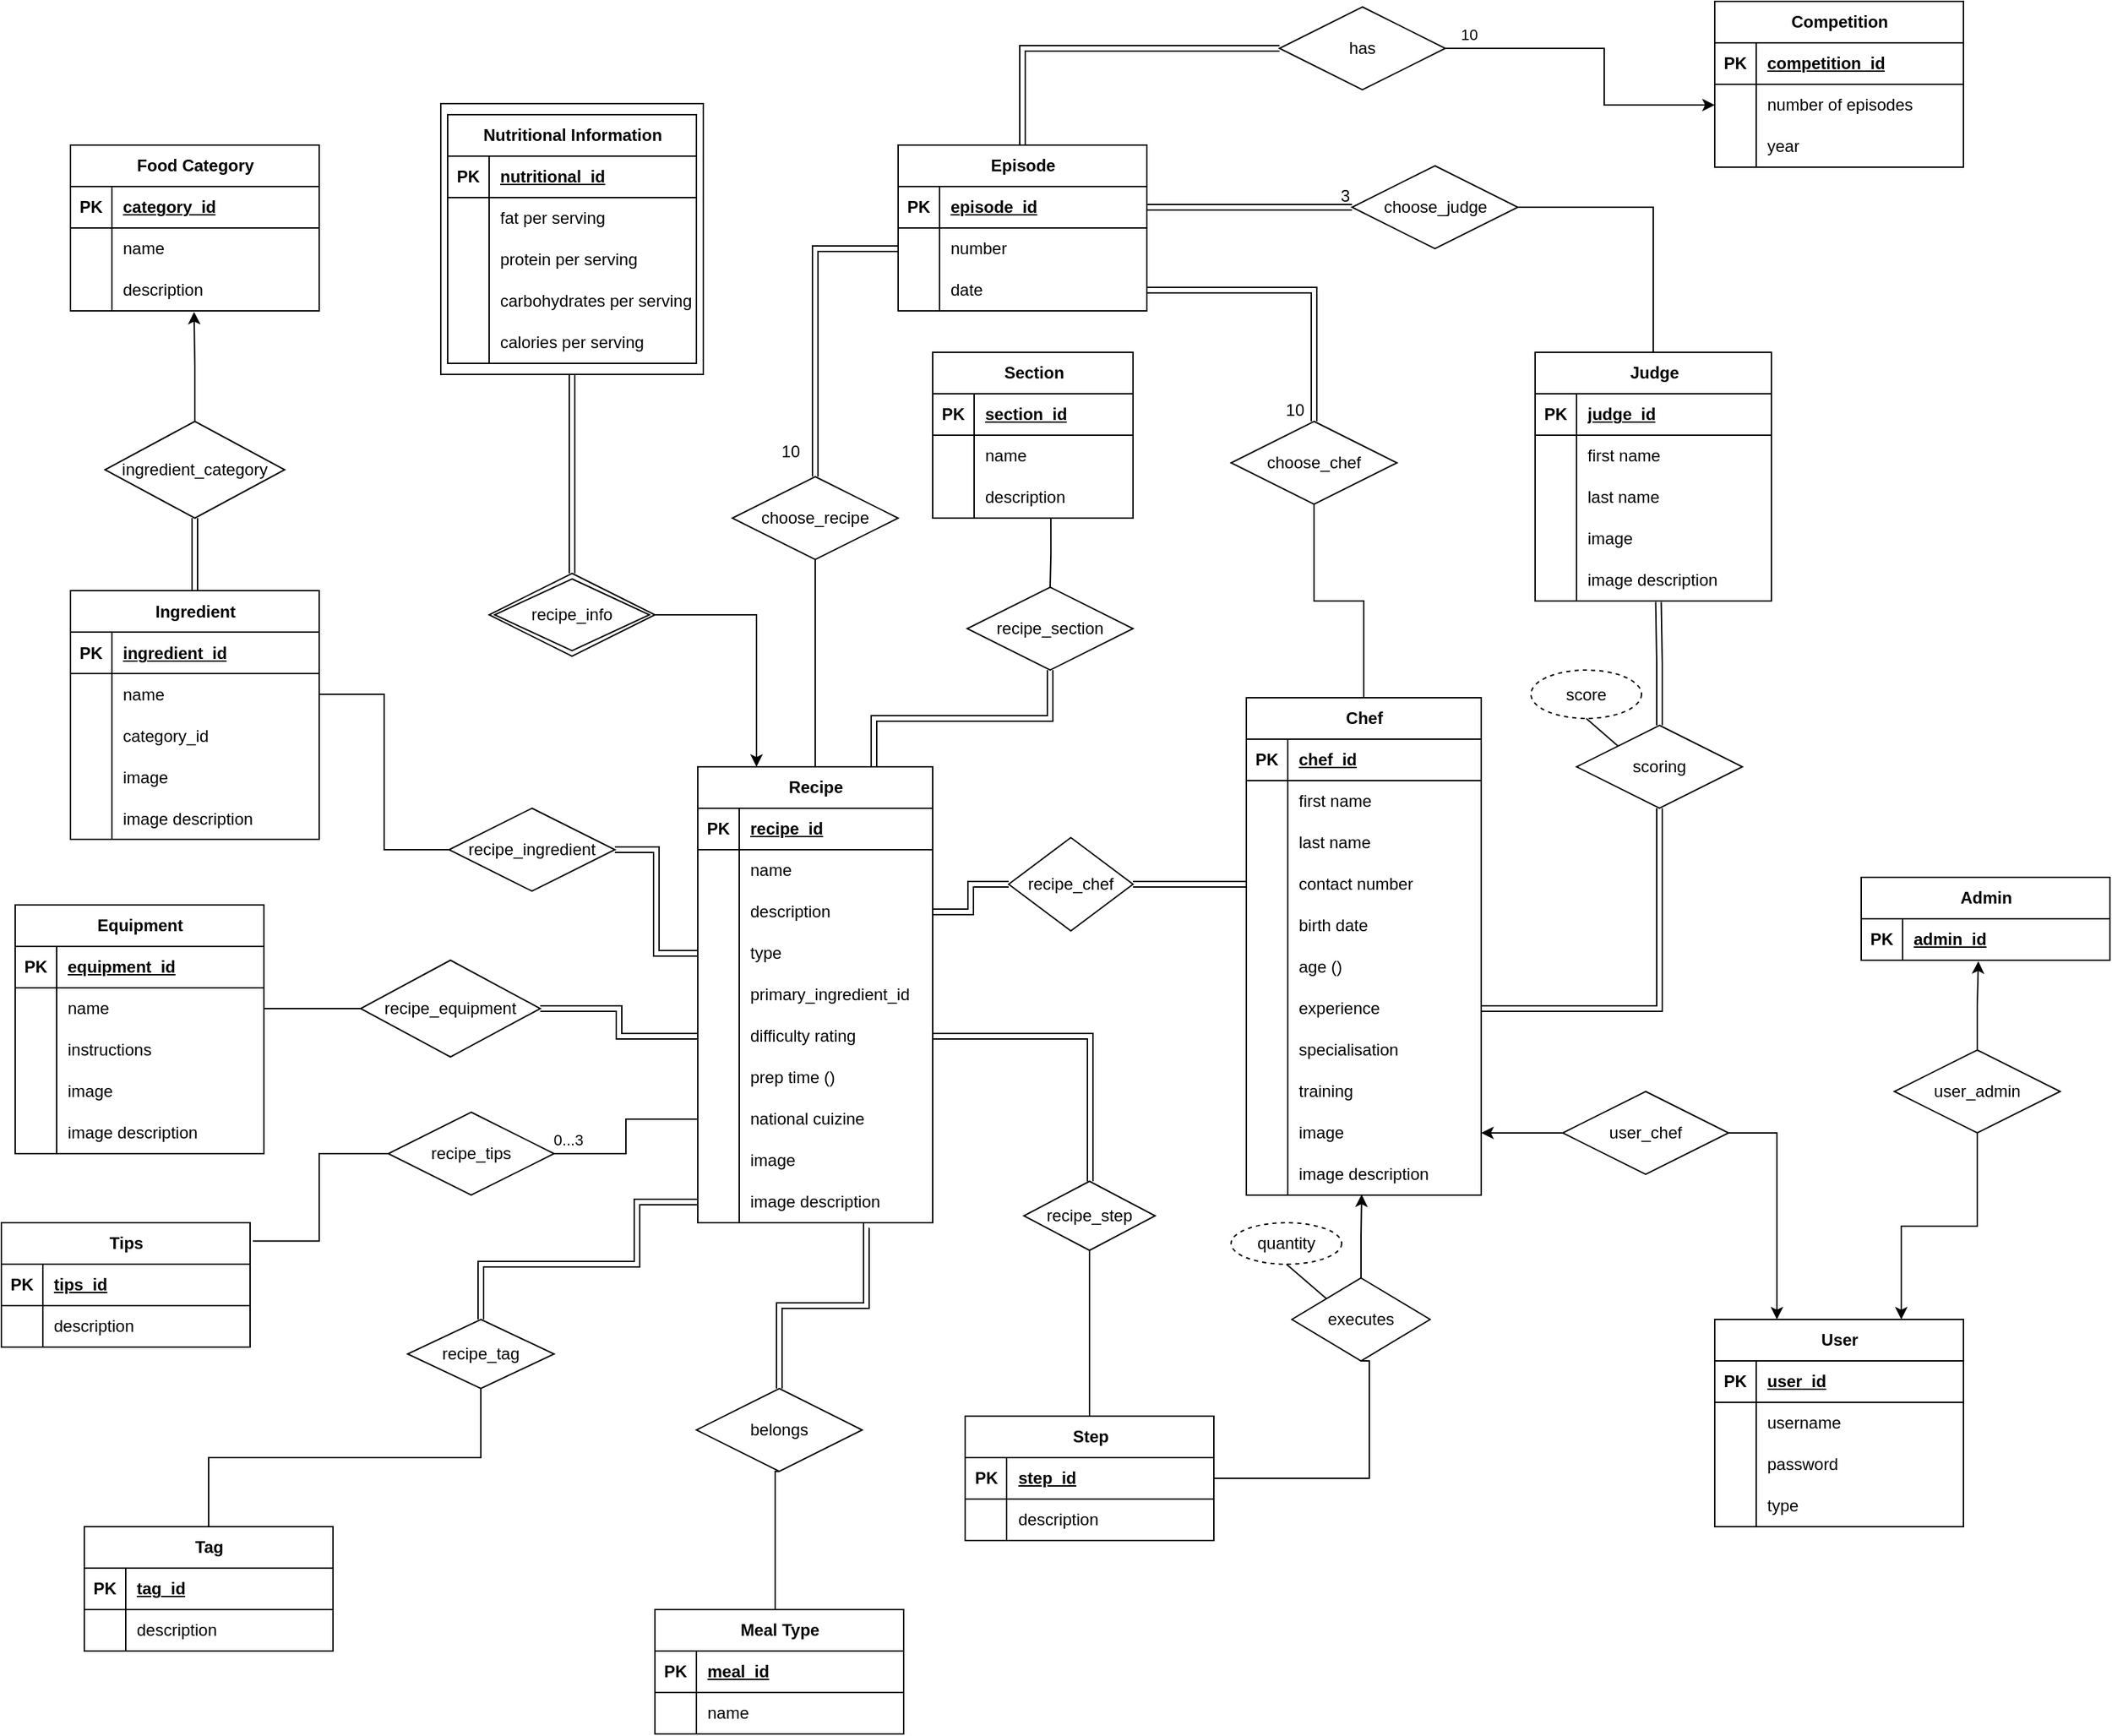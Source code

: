 <mxfile version="24.3.1" type="device">
  <diagram name="Page-1" id="BeYr90biLW835w0pCOo0">
    <mxGraphModel dx="2741" dy="2145" grid="1" gridSize="10" guides="1" tooltips="1" connect="1" arrows="1" fold="1" page="1" pageScale="1" pageWidth="827" pageHeight="1169" math="0" shadow="0">
      <root>
        <mxCell id="0" />
        <mxCell id="1" parent="0" />
        <mxCell id="MXJLepj8nDMWxP7luORt-17" value="Recipe" style="shape=table;startSize=30;container=1;collapsible=1;childLayout=tableLayout;fixedRows=1;rowLines=0;fontStyle=1;align=center;resizeLast=1;html=1;swimlaneLine=1;rounded=0;shadow=0;fillColor=default;gradientColor=none;swimlaneFillColor=none;points=[[0,0,0,0,0],[0,0.25,0,0,0],[0,0.5,0,0,0],[0,0.75,0,0,0],[0,1,0,0,0],[0.25,0,0,0,0],[0.25,1,0,0,0],[0.5,0,0,0,0],[0.5,1,0,0,0],[0.75,0,0,0,0],[0.75,1,0,0,0],[1,0,0,0,0],[1,0.25,0,0,0],[1,0.5,0,0,0],[1,0.75,0,0,0],[1,1,0,0,0]];" vertex="1" parent="1">
          <mxGeometry x="244" y="350" width="170" height="330" as="geometry" />
        </mxCell>
        <mxCell id="MXJLepj8nDMWxP7luORt-18" value="" style="shape=tableRow;horizontal=0;startSize=0;swimlaneHead=0;swimlaneBody=0;fillColor=none;collapsible=0;dropTarget=0;points=[[0,0.5],[1,0.5]];portConstraint=eastwest;top=0;left=0;right=0;bottom=1;" vertex="1" parent="MXJLepj8nDMWxP7luORt-17">
          <mxGeometry y="30" width="170" height="30" as="geometry" />
        </mxCell>
        <mxCell id="MXJLepj8nDMWxP7luORt-19" value="PK" style="shape=partialRectangle;connectable=0;fillColor=none;top=0;left=0;bottom=0;right=0;fontStyle=1;overflow=hidden;whiteSpace=wrap;html=1;" vertex="1" parent="MXJLepj8nDMWxP7luORt-18">
          <mxGeometry width="30" height="30" as="geometry">
            <mxRectangle width="30" height="30" as="alternateBounds" />
          </mxGeometry>
        </mxCell>
        <mxCell id="MXJLepj8nDMWxP7luORt-20" value="recipe_id" style="shape=partialRectangle;connectable=0;fillColor=none;top=0;left=0;bottom=0;right=0;align=left;spacingLeft=6;fontStyle=5;overflow=hidden;whiteSpace=wrap;html=1;strokeColor=inherit;" vertex="1" parent="MXJLepj8nDMWxP7luORt-18">
          <mxGeometry x="30" width="140" height="30" as="geometry">
            <mxRectangle width="140" height="30" as="alternateBounds" />
          </mxGeometry>
        </mxCell>
        <mxCell id="MXJLepj8nDMWxP7luORt-21" value="" style="shape=tableRow;horizontal=0;startSize=0;swimlaneHead=0;swimlaneBody=0;fillColor=none;collapsible=0;dropTarget=0;points=[[0,0.5],[1,0.5]];portConstraint=eastwest;top=0;left=0;right=0;bottom=0;" vertex="1" parent="MXJLepj8nDMWxP7luORt-17">
          <mxGeometry y="60" width="170" height="30" as="geometry" />
        </mxCell>
        <mxCell id="MXJLepj8nDMWxP7luORt-22" value="" style="shape=partialRectangle;connectable=0;fillColor=none;top=0;left=0;bottom=0;right=0;editable=1;overflow=hidden;whiteSpace=wrap;html=1;" vertex="1" parent="MXJLepj8nDMWxP7luORt-21">
          <mxGeometry width="30" height="30" as="geometry">
            <mxRectangle width="30" height="30" as="alternateBounds" />
          </mxGeometry>
        </mxCell>
        <mxCell id="MXJLepj8nDMWxP7luORt-23" value="name" style="shape=partialRectangle;connectable=0;fillColor=none;top=0;left=0;bottom=0;right=0;align=left;spacingLeft=6;overflow=hidden;whiteSpace=wrap;html=1;" vertex="1" parent="MXJLepj8nDMWxP7luORt-21">
          <mxGeometry x="30" width="140" height="30" as="geometry">
            <mxRectangle width="140" height="30" as="alternateBounds" />
          </mxGeometry>
        </mxCell>
        <mxCell id="MXJLepj8nDMWxP7luORt-24" value="" style="shape=tableRow;horizontal=0;startSize=0;swimlaneHead=0;swimlaneBody=0;fillColor=none;collapsible=0;dropTarget=0;points=[[0,0.5],[1,0.5]];portConstraint=eastwest;top=0;left=0;right=0;bottom=0;" vertex="1" parent="MXJLepj8nDMWxP7luORt-17">
          <mxGeometry y="90" width="170" height="30" as="geometry" />
        </mxCell>
        <mxCell id="MXJLepj8nDMWxP7luORt-25" value="" style="shape=partialRectangle;connectable=0;fillColor=none;top=0;left=0;bottom=0;right=0;editable=1;overflow=hidden;whiteSpace=wrap;html=1;" vertex="1" parent="MXJLepj8nDMWxP7luORt-24">
          <mxGeometry width="30" height="30" as="geometry">
            <mxRectangle width="30" height="30" as="alternateBounds" />
          </mxGeometry>
        </mxCell>
        <mxCell id="MXJLepj8nDMWxP7luORt-26" value="description" style="shape=partialRectangle;connectable=0;fillColor=none;top=0;left=0;bottom=0;right=0;align=left;spacingLeft=6;overflow=hidden;whiteSpace=wrap;html=1;" vertex="1" parent="MXJLepj8nDMWxP7luORt-24">
          <mxGeometry x="30" width="140" height="30" as="geometry">
            <mxRectangle width="140" height="30" as="alternateBounds" />
          </mxGeometry>
        </mxCell>
        <mxCell id="MXJLepj8nDMWxP7luORt-27" value="" style="shape=tableRow;horizontal=0;startSize=0;swimlaneHead=0;swimlaneBody=0;fillColor=none;collapsible=0;dropTarget=0;points=[[0,0.5],[1,0.5]];portConstraint=eastwest;top=0;left=0;right=0;bottom=0;" vertex="1" parent="MXJLepj8nDMWxP7luORt-17">
          <mxGeometry y="120" width="170" height="30" as="geometry" />
        </mxCell>
        <mxCell id="MXJLepj8nDMWxP7luORt-28" value="" style="shape=partialRectangle;connectable=0;fillColor=none;top=0;left=0;bottom=0;right=0;editable=1;overflow=hidden;whiteSpace=wrap;html=1;" vertex="1" parent="MXJLepj8nDMWxP7luORt-27">
          <mxGeometry width="30" height="30" as="geometry">
            <mxRectangle width="30" height="30" as="alternateBounds" />
          </mxGeometry>
        </mxCell>
        <mxCell id="MXJLepj8nDMWxP7luORt-29" value="type" style="shape=partialRectangle;connectable=0;fillColor=none;top=0;left=0;bottom=0;right=0;align=left;spacingLeft=6;overflow=hidden;whiteSpace=wrap;html=1;" vertex="1" parent="MXJLepj8nDMWxP7luORt-27">
          <mxGeometry x="30" width="140" height="30" as="geometry">
            <mxRectangle width="140" height="30" as="alternateBounds" />
          </mxGeometry>
        </mxCell>
        <mxCell id="MXJLepj8nDMWxP7luORt-30" style="shape=tableRow;horizontal=0;startSize=0;swimlaneHead=0;swimlaneBody=0;fillColor=none;collapsible=0;dropTarget=0;points=[[0,0.5],[1,0.5]];portConstraint=eastwest;top=0;left=0;right=0;bottom=0;" vertex="1" parent="MXJLepj8nDMWxP7luORt-17">
          <mxGeometry y="150" width="170" height="30" as="geometry" />
        </mxCell>
        <mxCell id="MXJLepj8nDMWxP7luORt-31" value="" style="shape=partialRectangle;connectable=0;fillColor=none;top=0;left=0;bottom=0;right=0;editable=1;overflow=hidden;whiteSpace=wrap;html=1;" vertex="1" parent="MXJLepj8nDMWxP7luORt-30">
          <mxGeometry width="30" height="30" as="geometry">
            <mxRectangle width="30" height="30" as="alternateBounds" />
          </mxGeometry>
        </mxCell>
        <mxCell id="MXJLepj8nDMWxP7luORt-32" value="primary_ingredient_id" style="shape=partialRectangle;connectable=0;fillColor=none;top=0;left=0;bottom=0;right=0;align=left;spacingLeft=6;overflow=hidden;whiteSpace=wrap;html=1;" vertex="1" parent="MXJLepj8nDMWxP7luORt-30">
          <mxGeometry x="30" width="140" height="30" as="geometry">
            <mxRectangle width="140" height="30" as="alternateBounds" />
          </mxGeometry>
        </mxCell>
        <mxCell id="MXJLepj8nDMWxP7luORt-33" style="shape=tableRow;horizontal=0;startSize=0;swimlaneHead=0;swimlaneBody=0;fillColor=none;collapsible=0;dropTarget=0;points=[[0,0.5],[1,0.5]];portConstraint=eastwest;top=0;left=0;right=0;bottom=0;" vertex="1" parent="MXJLepj8nDMWxP7luORt-17">
          <mxGeometry y="180" width="170" height="30" as="geometry" />
        </mxCell>
        <mxCell id="MXJLepj8nDMWxP7luORt-34" style="shape=partialRectangle;connectable=0;fillColor=none;top=0;left=0;bottom=0;right=0;editable=1;overflow=hidden;whiteSpace=wrap;html=1;" vertex="1" parent="MXJLepj8nDMWxP7luORt-33">
          <mxGeometry width="30" height="30" as="geometry">
            <mxRectangle width="30" height="30" as="alternateBounds" />
          </mxGeometry>
        </mxCell>
        <mxCell id="MXJLepj8nDMWxP7luORt-35" value="difficulty rating" style="shape=partialRectangle;connectable=0;fillColor=none;top=0;left=0;bottom=0;right=0;align=left;spacingLeft=6;overflow=hidden;whiteSpace=wrap;html=1;" vertex="1" parent="MXJLepj8nDMWxP7luORt-33">
          <mxGeometry x="30" width="140" height="30" as="geometry">
            <mxRectangle width="140" height="30" as="alternateBounds" />
          </mxGeometry>
        </mxCell>
        <mxCell id="MXJLepj8nDMWxP7luORt-36" style="shape=tableRow;horizontal=0;startSize=0;swimlaneHead=0;swimlaneBody=0;fillColor=none;collapsible=0;dropTarget=0;points=[[0,0.5],[1,0.5]];portConstraint=eastwest;top=0;left=0;right=0;bottom=0;" vertex="1" parent="MXJLepj8nDMWxP7luORt-17">
          <mxGeometry y="210" width="170" height="30" as="geometry" />
        </mxCell>
        <mxCell id="MXJLepj8nDMWxP7luORt-37" style="shape=partialRectangle;connectable=0;fillColor=none;top=0;left=0;bottom=0;right=0;editable=1;overflow=hidden;whiteSpace=wrap;html=1;" vertex="1" parent="MXJLepj8nDMWxP7luORt-36">
          <mxGeometry width="30" height="30" as="geometry">
            <mxRectangle width="30" height="30" as="alternateBounds" />
          </mxGeometry>
        </mxCell>
        <mxCell id="MXJLepj8nDMWxP7luORt-38" value="prep time ()" style="shape=partialRectangle;connectable=0;fillColor=none;top=0;left=0;bottom=0;right=0;align=left;spacingLeft=6;overflow=hidden;whiteSpace=wrap;html=1;" vertex="1" parent="MXJLepj8nDMWxP7luORt-36">
          <mxGeometry x="30" width="140" height="30" as="geometry">
            <mxRectangle width="140" height="30" as="alternateBounds" />
          </mxGeometry>
        </mxCell>
        <mxCell id="MXJLepj8nDMWxP7luORt-88" style="shape=tableRow;horizontal=0;startSize=0;swimlaneHead=0;swimlaneBody=0;fillColor=none;collapsible=0;dropTarget=0;points=[[0,0.5],[1,0.5]];portConstraint=eastwest;top=0;left=0;right=0;bottom=0;" vertex="1" parent="MXJLepj8nDMWxP7luORt-17">
          <mxGeometry y="240" width="170" height="30" as="geometry" />
        </mxCell>
        <mxCell id="MXJLepj8nDMWxP7luORt-89" style="shape=partialRectangle;connectable=0;fillColor=none;top=0;left=0;bottom=0;right=0;editable=1;overflow=hidden;whiteSpace=wrap;html=1;" vertex="1" parent="MXJLepj8nDMWxP7luORt-88">
          <mxGeometry width="30" height="30" as="geometry">
            <mxRectangle width="30" height="30" as="alternateBounds" />
          </mxGeometry>
        </mxCell>
        <mxCell id="MXJLepj8nDMWxP7luORt-90" value="national cuizine" style="shape=partialRectangle;connectable=0;fillColor=none;top=0;left=0;bottom=0;right=0;align=left;spacingLeft=6;overflow=hidden;whiteSpace=wrap;html=1;" vertex="1" parent="MXJLepj8nDMWxP7luORt-88">
          <mxGeometry x="30" width="140" height="30" as="geometry">
            <mxRectangle width="140" height="30" as="alternateBounds" />
          </mxGeometry>
        </mxCell>
        <mxCell id="MXJLepj8nDMWxP7luORt-39" style="shape=tableRow;horizontal=0;startSize=0;swimlaneHead=0;swimlaneBody=0;fillColor=none;collapsible=0;dropTarget=0;points=[[0,0.5],[1,0.5]];portConstraint=eastwest;top=0;left=0;right=0;bottom=0;" vertex="1" parent="MXJLepj8nDMWxP7luORt-17">
          <mxGeometry y="270" width="170" height="30" as="geometry" />
        </mxCell>
        <mxCell id="MXJLepj8nDMWxP7luORt-40" style="shape=partialRectangle;connectable=0;fillColor=none;top=0;left=0;bottom=0;right=0;editable=1;overflow=hidden;whiteSpace=wrap;html=1;" vertex="1" parent="MXJLepj8nDMWxP7luORt-39">
          <mxGeometry width="30" height="30" as="geometry">
            <mxRectangle width="30" height="30" as="alternateBounds" />
          </mxGeometry>
        </mxCell>
        <mxCell id="MXJLepj8nDMWxP7luORt-41" value="image" style="shape=partialRectangle;connectable=0;fillColor=none;top=0;left=0;bottom=0;right=0;align=left;spacingLeft=6;overflow=hidden;whiteSpace=wrap;html=1;" vertex="1" parent="MXJLepj8nDMWxP7luORt-39">
          <mxGeometry x="30" width="140" height="30" as="geometry">
            <mxRectangle width="140" height="30" as="alternateBounds" />
          </mxGeometry>
        </mxCell>
        <mxCell id="MXJLepj8nDMWxP7luORt-430" style="shape=tableRow;horizontal=0;startSize=0;swimlaneHead=0;swimlaneBody=0;fillColor=none;collapsible=0;dropTarget=0;points=[[0,0.5],[1,0.5]];portConstraint=eastwest;top=0;left=0;right=0;bottom=0;" vertex="1" parent="MXJLepj8nDMWxP7luORt-17">
          <mxGeometry y="300" width="170" height="30" as="geometry" />
        </mxCell>
        <mxCell id="MXJLepj8nDMWxP7luORt-431" style="shape=partialRectangle;connectable=0;fillColor=none;top=0;left=0;bottom=0;right=0;editable=1;overflow=hidden;whiteSpace=wrap;html=1;" vertex="1" parent="MXJLepj8nDMWxP7luORt-430">
          <mxGeometry width="30" height="30" as="geometry">
            <mxRectangle width="30" height="30" as="alternateBounds" />
          </mxGeometry>
        </mxCell>
        <mxCell id="MXJLepj8nDMWxP7luORt-432" value="image description" style="shape=partialRectangle;connectable=0;fillColor=none;top=0;left=0;bottom=0;right=0;align=left;spacingLeft=6;overflow=hidden;whiteSpace=wrap;html=1;" vertex="1" parent="MXJLepj8nDMWxP7luORt-430">
          <mxGeometry x="30" width="140" height="30" as="geometry">
            <mxRectangle width="140" height="30" as="alternateBounds" />
          </mxGeometry>
        </mxCell>
        <mxCell id="MXJLepj8nDMWxP7luORt-45" value="Chef" style="shape=table;startSize=30;container=1;collapsible=1;childLayout=tableLayout;fixedRows=1;rowLines=0;fontStyle=1;align=center;resizeLast=1;html=1;" vertex="1" parent="1">
          <mxGeometry x="641" y="300" width="170" height="360" as="geometry" />
        </mxCell>
        <mxCell id="MXJLepj8nDMWxP7luORt-46" value="" style="shape=tableRow;horizontal=0;startSize=0;swimlaneHead=0;swimlaneBody=0;fillColor=none;collapsible=0;dropTarget=0;points=[[0,0.5],[1,0.5]];portConstraint=eastwest;top=0;left=0;right=0;bottom=1;" vertex="1" parent="MXJLepj8nDMWxP7luORt-45">
          <mxGeometry y="30" width="170" height="30" as="geometry" />
        </mxCell>
        <mxCell id="MXJLepj8nDMWxP7luORt-47" value="PK" style="shape=partialRectangle;connectable=0;fillColor=none;top=0;left=0;bottom=0;right=0;fontStyle=1;overflow=hidden;whiteSpace=wrap;html=1;" vertex="1" parent="MXJLepj8nDMWxP7luORt-46">
          <mxGeometry width="30" height="30" as="geometry">
            <mxRectangle width="30" height="30" as="alternateBounds" />
          </mxGeometry>
        </mxCell>
        <mxCell id="MXJLepj8nDMWxP7luORt-48" value="chef_id" style="shape=partialRectangle;connectable=0;fillColor=none;top=0;left=0;bottom=0;right=0;align=left;spacingLeft=6;fontStyle=5;overflow=hidden;whiteSpace=wrap;html=1;" vertex="1" parent="MXJLepj8nDMWxP7luORt-46">
          <mxGeometry x="30" width="140" height="30" as="geometry">
            <mxRectangle width="140" height="30" as="alternateBounds" />
          </mxGeometry>
        </mxCell>
        <mxCell id="MXJLepj8nDMWxP7luORt-49" value="" style="shape=tableRow;horizontal=0;startSize=0;swimlaneHead=0;swimlaneBody=0;fillColor=none;collapsible=0;dropTarget=0;points=[[0,0.5],[1,0.5]];portConstraint=eastwest;top=0;left=0;right=0;bottom=0;" vertex="1" parent="MXJLepj8nDMWxP7luORt-45">
          <mxGeometry y="60" width="170" height="30" as="geometry" />
        </mxCell>
        <mxCell id="MXJLepj8nDMWxP7luORt-50" value="" style="shape=partialRectangle;connectable=0;fillColor=none;top=0;left=0;bottom=0;right=0;editable=1;overflow=hidden;whiteSpace=wrap;html=1;" vertex="1" parent="MXJLepj8nDMWxP7luORt-49">
          <mxGeometry width="30" height="30" as="geometry">
            <mxRectangle width="30" height="30" as="alternateBounds" />
          </mxGeometry>
        </mxCell>
        <mxCell id="MXJLepj8nDMWxP7luORt-51" value="first name" style="shape=partialRectangle;connectable=0;fillColor=none;top=0;left=0;bottom=0;right=0;align=left;spacingLeft=6;overflow=hidden;whiteSpace=wrap;html=1;" vertex="1" parent="MXJLepj8nDMWxP7luORt-49">
          <mxGeometry x="30" width="140" height="30" as="geometry">
            <mxRectangle width="140" height="30" as="alternateBounds" />
          </mxGeometry>
        </mxCell>
        <mxCell id="MXJLepj8nDMWxP7luORt-52" value="" style="shape=tableRow;horizontal=0;startSize=0;swimlaneHead=0;swimlaneBody=0;fillColor=none;collapsible=0;dropTarget=0;points=[[0,0.5],[1,0.5]];portConstraint=eastwest;top=0;left=0;right=0;bottom=0;" vertex="1" parent="MXJLepj8nDMWxP7luORt-45">
          <mxGeometry y="90" width="170" height="30" as="geometry" />
        </mxCell>
        <mxCell id="MXJLepj8nDMWxP7luORt-53" value="" style="shape=partialRectangle;connectable=0;fillColor=none;top=0;left=0;bottom=0;right=0;editable=1;overflow=hidden;whiteSpace=wrap;html=1;" vertex="1" parent="MXJLepj8nDMWxP7luORt-52">
          <mxGeometry width="30" height="30" as="geometry">
            <mxRectangle width="30" height="30" as="alternateBounds" />
          </mxGeometry>
        </mxCell>
        <mxCell id="MXJLepj8nDMWxP7luORt-54" value="last name" style="shape=partialRectangle;connectable=0;fillColor=none;top=0;left=0;bottom=0;right=0;align=left;spacingLeft=6;overflow=hidden;whiteSpace=wrap;html=1;" vertex="1" parent="MXJLepj8nDMWxP7luORt-52">
          <mxGeometry x="30" width="140" height="30" as="geometry">
            <mxRectangle width="140" height="30" as="alternateBounds" />
          </mxGeometry>
        </mxCell>
        <mxCell id="MXJLepj8nDMWxP7luORt-55" value="" style="shape=tableRow;horizontal=0;startSize=0;swimlaneHead=0;swimlaneBody=0;fillColor=none;collapsible=0;dropTarget=0;points=[[0,0.5],[1,0.5]];portConstraint=eastwest;top=0;left=0;right=0;bottom=0;" vertex="1" parent="MXJLepj8nDMWxP7luORt-45">
          <mxGeometry y="120" width="170" height="30" as="geometry" />
        </mxCell>
        <mxCell id="MXJLepj8nDMWxP7luORt-56" value="" style="shape=partialRectangle;connectable=0;fillColor=none;top=0;left=0;bottom=0;right=0;editable=1;overflow=hidden;whiteSpace=wrap;html=1;" vertex="1" parent="MXJLepj8nDMWxP7luORt-55">
          <mxGeometry width="30" height="30" as="geometry">
            <mxRectangle width="30" height="30" as="alternateBounds" />
          </mxGeometry>
        </mxCell>
        <mxCell id="MXJLepj8nDMWxP7luORt-57" value="contact number" style="shape=partialRectangle;connectable=0;fillColor=none;top=0;left=0;bottom=0;right=0;align=left;spacingLeft=6;overflow=hidden;whiteSpace=wrap;html=1;" vertex="1" parent="MXJLepj8nDMWxP7luORt-55">
          <mxGeometry x="30" width="140" height="30" as="geometry">
            <mxRectangle width="140" height="30" as="alternateBounds" />
          </mxGeometry>
        </mxCell>
        <mxCell id="MXJLepj8nDMWxP7luORt-58" style="shape=tableRow;horizontal=0;startSize=0;swimlaneHead=0;swimlaneBody=0;fillColor=none;collapsible=0;dropTarget=0;points=[[0,0.5],[1,0.5]];portConstraint=eastwest;top=0;left=0;right=0;bottom=0;" vertex="1" parent="MXJLepj8nDMWxP7luORt-45">
          <mxGeometry y="150" width="170" height="30" as="geometry" />
        </mxCell>
        <mxCell id="MXJLepj8nDMWxP7luORt-59" style="shape=partialRectangle;connectable=0;fillColor=none;top=0;left=0;bottom=0;right=0;editable=1;overflow=hidden;whiteSpace=wrap;html=1;" vertex="1" parent="MXJLepj8nDMWxP7luORt-58">
          <mxGeometry width="30" height="30" as="geometry">
            <mxRectangle width="30" height="30" as="alternateBounds" />
          </mxGeometry>
        </mxCell>
        <mxCell id="MXJLepj8nDMWxP7luORt-60" value="birth date" style="shape=partialRectangle;connectable=0;fillColor=none;top=0;left=0;bottom=0;right=0;align=left;spacingLeft=6;overflow=hidden;whiteSpace=wrap;html=1;" vertex="1" parent="MXJLepj8nDMWxP7luORt-58">
          <mxGeometry x="30" width="140" height="30" as="geometry">
            <mxRectangle width="140" height="30" as="alternateBounds" />
          </mxGeometry>
        </mxCell>
        <mxCell id="MXJLepj8nDMWxP7luORt-61" style="shape=tableRow;horizontal=0;startSize=0;swimlaneHead=0;swimlaneBody=0;fillColor=none;collapsible=0;dropTarget=0;points=[[0,0.5],[1,0.5]];portConstraint=eastwest;top=0;left=0;right=0;bottom=0;" vertex="1" parent="MXJLepj8nDMWxP7luORt-45">
          <mxGeometry y="180" width="170" height="30" as="geometry" />
        </mxCell>
        <mxCell id="MXJLepj8nDMWxP7luORt-62" style="shape=partialRectangle;connectable=0;fillColor=none;top=0;left=0;bottom=0;right=0;editable=1;overflow=hidden;whiteSpace=wrap;html=1;" vertex="1" parent="MXJLepj8nDMWxP7luORt-61">
          <mxGeometry width="30" height="30" as="geometry">
            <mxRectangle width="30" height="30" as="alternateBounds" />
          </mxGeometry>
        </mxCell>
        <mxCell id="MXJLepj8nDMWxP7luORt-63" value="age ()" style="shape=partialRectangle;connectable=0;fillColor=none;top=0;left=0;bottom=0;right=0;align=left;spacingLeft=6;overflow=hidden;whiteSpace=wrap;html=1;" vertex="1" parent="MXJLepj8nDMWxP7luORt-61">
          <mxGeometry x="30" width="140" height="30" as="geometry">
            <mxRectangle width="140" height="30" as="alternateBounds" />
          </mxGeometry>
        </mxCell>
        <mxCell id="MXJLepj8nDMWxP7luORt-64" style="shape=tableRow;horizontal=0;startSize=0;swimlaneHead=0;swimlaneBody=0;fillColor=none;collapsible=0;dropTarget=0;points=[[0,0.5],[1,0.5]];portConstraint=eastwest;top=0;left=0;right=0;bottom=0;" vertex="1" parent="MXJLepj8nDMWxP7luORt-45">
          <mxGeometry y="210" width="170" height="30" as="geometry" />
        </mxCell>
        <mxCell id="MXJLepj8nDMWxP7luORt-65" style="shape=partialRectangle;connectable=0;fillColor=none;top=0;left=0;bottom=0;right=0;editable=1;overflow=hidden;whiteSpace=wrap;html=1;" vertex="1" parent="MXJLepj8nDMWxP7luORt-64">
          <mxGeometry width="30" height="30" as="geometry">
            <mxRectangle width="30" height="30" as="alternateBounds" />
          </mxGeometry>
        </mxCell>
        <mxCell id="MXJLepj8nDMWxP7luORt-66" value="experience" style="shape=partialRectangle;connectable=0;fillColor=none;top=0;left=0;bottom=0;right=0;align=left;spacingLeft=6;overflow=hidden;whiteSpace=wrap;html=1;" vertex="1" parent="MXJLepj8nDMWxP7luORt-64">
          <mxGeometry x="30" width="140" height="30" as="geometry">
            <mxRectangle width="140" height="30" as="alternateBounds" />
          </mxGeometry>
        </mxCell>
        <mxCell id="MXJLepj8nDMWxP7luORt-67" style="shape=tableRow;horizontal=0;startSize=0;swimlaneHead=0;swimlaneBody=0;fillColor=none;collapsible=0;dropTarget=0;points=[[0,0.5],[1,0.5]];portConstraint=eastwest;top=0;left=0;right=0;bottom=0;" vertex="1" parent="MXJLepj8nDMWxP7luORt-45">
          <mxGeometry y="240" width="170" height="30" as="geometry" />
        </mxCell>
        <mxCell id="MXJLepj8nDMWxP7luORt-68" style="shape=partialRectangle;connectable=0;fillColor=none;top=0;left=0;bottom=0;right=0;editable=1;overflow=hidden;whiteSpace=wrap;html=1;" vertex="1" parent="MXJLepj8nDMWxP7luORt-67">
          <mxGeometry width="30" height="30" as="geometry">
            <mxRectangle width="30" height="30" as="alternateBounds" />
          </mxGeometry>
        </mxCell>
        <mxCell id="MXJLepj8nDMWxP7luORt-69" value="specialisation" style="shape=partialRectangle;connectable=0;fillColor=none;top=0;left=0;bottom=0;right=0;align=left;spacingLeft=6;overflow=hidden;whiteSpace=wrap;html=1;" vertex="1" parent="MXJLepj8nDMWxP7luORt-67">
          <mxGeometry x="30" width="140" height="30" as="geometry">
            <mxRectangle width="140" height="30" as="alternateBounds" />
          </mxGeometry>
        </mxCell>
        <mxCell id="MXJLepj8nDMWxP7luORt-70" style="shape=tableRow;horizontal=0;startSize=0;swimlaneHead=0;swimlaneBody=0;fillColor=none;collapsible=0;dropTarget=0;points=[[0,0.5],[1,0.5]];portConstraint=eastwest;top=0;left=0;right=0;bottom=0;" vertex="1" parent="MXJLepj8nDMWxP7luORt-45">
          <mxGeometry y="270" width="170" height="30" as="geometry" />
        </mxCell>
        <mxCell id="MXJLepj8nDMWxP7luORt-71" style="shape=partialRectangle;connectable=0;fillColor=none;top=0;left=0;bottom=0;right=0;editable=1;overflow=hidden;whiteSpace=wrap;html=1;" vertex="1" parent="MXJLepj8nDMWxP7luORt-70">
          <mxGeometry width="30" height="30" as="geometry">
            <mxRectangle width="30" height="30" as="alternateBounds" />
          </mxGeometry>
        </mxCell>
        <mxCell id="MXJLepj8nDMWxP7luORt-72" value="training" style="shape=partialRectangle;connectable=0;fillColor=none;top=0;left=0;bottom=0;right=0;align=left;spacingLeft=6;overflow=hidden;whiteSpace=wrap;html=1;" vertex="1" parent="MXJLepj8nDMWxP7luORt-70">
          <mxGeometry x="30" width="140" height="30" as="geometry">
            <mxRectangle width="140" height="30" as="alternateBounds" />
          </mxGeometry>
        </mxCell>
        <mxCell id="MXJLepj8nDMWxP7luORt-85" style="shape=tableRow;horizontal=0;startSize=0;swimlaneHead=0;swimlaneBody=0;fillColor=none;collapsible=0;dropTarget=0;points=[[0,0.5],[1,0.5]];portConstraint=eastwest;top=0;left=0;right=0;bottom=0;" vertex="1" parent="MXJLepj8nDMWxP7luORt-45">
          <mxGeometry y="300" width="170" height="30" as="geometry" />
        </mxCell>
        <mxCell id="MXJLepj8nDMWxP7luORt-86" style="shape=partialRectangle;connectable=0;fillColor=none;top=0;left=0;bottom=0;right=0;editable=1;overflow=hidden;whiteSpace=wrap;html=1;" vertex="1" parent="MXJLepj8nDMWxP7luORt-85">
          <mxGeometry width="30" height="30" as="geometry">
            <mxRectangle width="30" height="30" as="alternateBounds" />
          </mxGeometry>
        </mxCell>
        <mxCell id="MXJLepj8nDMWxP7luORt-87" value="image" style="shape=partialRectangle;connectable=0;fillColor=none;top=0;left=0;bottom=0;right=0;align=left;spacingLeft=6;overflow=hidden;whiteSpace=wrap;html=1;" vertex="1" parent="MXJLepj8nDMWxP7luORt-85">
          <mxGeometry x="30" width="140" height="30" as="geometry">
            <mxRectangle width="140" height="30" as="alternateBounds" />
          </mxGeometry>
        </mxCell>
        <mxCell id="MXJLepj8nDMWxP7luORt-433" style="shape=tableRow;horizontal=0;startSize=0;swimlaneHead=0;swimlaneBody=0;fillColor=none;collapsible=0;dropTarget=0;points=[[0,0.5],[1,0.5]];portConstraint=eastwest;top=0;left=0;right=0;bottom=0;" vertex="1" parent="MXJLepj8nDMWxP7luORt-45">
          <mxGeometry y="330" width="170" height="30" as="geometry" />
        </mxCell>
        <mxCell id="MXJLepj8nDMWxP7luORt-434" style="shape=partialRectangle;connectable=0;fillColor=none;top=0;left=0;bottom=0;right=0;editable=1;overflow=hidden;whiteSpace=wrap;html=1;" vertex="1" parent="MXJLepj8nDMWxP7luORt-433">
          <mxGeometry width="30" height="30" as="geometry">
            <mxRectangle width="30" height="30" as="alternateBounds" />
          </mxGeometry>
        </mxCell>
        <mxCell id="MXJLepj8nDMWxP7luORt-435" value="image description" style="shape=partialRectangle;connectable=0;fillColor=none;top=0;left=0;bottom=0;right=0;align=left;spacingLeft=6;overflow=hidden;whiteSpace=wrap;html=1;" vertex="1" parent="MXJLepj8nDMWxP7luORt-433">
          <mxGeometry x="30" width="140" height="30" as="geometry">
            <mxRectangle width="140" height="30" as="alternateBounds" />
          </mxGeometry>
        </mxCell>
        <mxCell id="MXJLepj8nDMWxP7luORt-76" value="recipe_chef" style="shape=rhombus;perimeter=rhombusPerimeter;whiteSpace=wrap;html=1;align=center;" vertex="1" parent="1">
          <mxGeometry x="469" y="401.25" width="90" height="67.5" as="geometry" />
        </mxCell>
        <mxCell id="MXJLepj8nDMWxP7luORt-81" value="" style="shape=link;html=1;rounded=0;exitX=1;exitY=0.5;exitDx=0;exitDy=0;entryX=0;entryY=0.5;entryDx=0;entryDy=0;edgeStyle=elbowEdgeStyle;" edge="1" parent="1" source="MXJLepj8nDMWxP7luORt-24" target="MXJLepj8nDMWxP7luORt-76">
          <mxGeometry relative="1" as="geometry">
            <mxPoint x="350" y="384.5" as="sourcePoint" />
            <mxPoint x="460" y="384.5" as="targetPoint" />
          </mxGeometry>
        </mxCell>
        <mxCell id="MXJLepj8nDMWxP7luORt-111" value="Step" style="shape=table;startSize=30;container=1;collapsible=1;childLayout=tableLayout;fixedRows=1;rowLines=0;fontStyle=1;align=center;resizeLast=1;html=1;" vertex="1" parent="1">
          <mxGeometry x="437.5" y="820" width="180" height="90" as="geometry" />
        </mxCell>
        <mxCell id="MXJLepj8nDMWxP7luORt-112" value="" style="shape=tableRow;horizontal=0;startSize=0;swimlaneHead=0;swimlaneBody=0;fillColor=none;collapsible=0;dropTarget=0;points=[[0,0.5],[1,0.5]];portConstraint=eastwest;top=0;left=0;right=0;bottom=1;" vertex="1" parent="MXJLepj8nDMWxP7luORt-111">
          <mxGeometry y="30" width="180" height="30" as="geometry" />
        </mxCell>
        <mxCell id="MXJLepj8nDMWxP7luORt-113" value="PK" style="shape=partialRectangle;connectable=0;fillColor=none;top=0;left=0;bottom=0;right=0;fontStyle=1;overflow=hidden;whiteSpace=wrap;html=1;" vertex="1" parent="MXJLepj8nDMWxP7luORt-112">
          <mxGeometry width="30" height="30" as="geometry">
            <mxRectangle width="30" height="30" as="alternateBounds" />
          </mxGeometry>
        </mxCell>
        <mxCell id="MXJLepj8nDMWxP7luORt-114" value="step_id" style="shape=partialRectangle;connectable=0;fillColor=none;top=0;left=0;bottom=0;right=0;align=left;spacingLeft=6;fontStyle=5;overflow=hidden;whiteSpace=wrap;html=1;" vertex="1" parent="MXJLepj8nDMWxP7luORt-112">
          <mxGeometry x="30" width="150" height="30" as="geometry">
            <mxRectangle width="150" height="30" as="alternateBounds" />
          </mxGeometry>
        </mxCell>
        <mxCell id="MXJLepj8nDMWxP7luORt-115" value="" style="shape=tableRow;horizontal=0;startSize=0;swimlaneHead=0;swimlaneBody=0;fillColor=none;collapsible=0;dropTarget=0;points=[[0,0.5],[1,0.5]];portConstraint=eastwest;top=0;left=0;right=0;bottom=0;" vertex="1" parent="MXJLepj8nDMWxP7luORt-111">
          <mxGeometry y="60" width="180" height="30" as="geometry" />
        </mxCell>
        <mxCell id="MXJLepj8nDMWxP7luORt-116" value="" style="shape=partialRectangle;connectable=0;fillColor=none;top=0;left=0;bottom=0;right=0;editable=1;overflow=hidden;whiteSpace=wrap;html=1;" vertex="1" parent="MXJLepj8nDMWxP7luORt-115">
          <mxGeometry width="30" height="30" as="geometry">
            <mxRectangle width="30" height="30" as="alternateBounds" />
          </mxGeometry>
        </mxCell>
        <mxCell id="MXJLepj8nDMWxP7luORt-117" value="description" style="shape=partialRectangle;connectable=0;fillColor=none;top=0;left=0;bottom=0;right=0;align=left;spacingLeft=6;overflow=hidden;whiteSpace=wrap;html=1;" vertex="1" parent="MXJLepj8nDMWxP7luORt-115">
          <mxGeometry x="30" width="150" height="30" as="geometry">
            <mxRectangle width="150" height="30" as="alternateBounds" />
          </mxGeometry>
        </mxCell>
        <mxCell id="MXJLepj8nDMWxP7luORt-127" value="recipe_step" style="shape=rhombus;perimeter=rhombusPerimeter;whiteSpace=wrap;html=1;align=center;" vertex="1" parent="1">
          <mxGeometry x="480" y="650" width="95" height="50" as="geometry" />
        </mxCell>
        <mxCell id="MXJLepj8nDMWxP7luORt-128" value="" style="shape=link;html=1;rounded=0;entryX=0.5;entryY=0;entryDx=0;entryDy=0;edgeStyle=elbowEdgeStyle;exitX=1;exitY=0.5;exitDx=0;exitDy=0;" edge="1" parent="1" source="MXJLepj8nDMWxP7luORt-33" target="MXJLepj8nDMWxP7luORt-127">
          <mxGeometry relative="1" as="geometry">
            <mxPoint x="330" y="730" as="sourcePoint" />
            <mxPoint x="380" y="740" as="targetPoint" />
            <Array as="points">
              <mxPoint x="528" y="540" />
            </Array>
          </mxGeometry>
        </mxCell>
        <mxCell id="MXJLepj8nDMWxP7luORt-132" value="executes" style="shape=rhombus;perimeter=rhombusPerimeter;whiteSpace=wrap;html=1;align=center;" vertex="1" parent="1">
          <mxGeometry x="674" y="720" width="100" height="60" as="geometry" />
        </mxCell>
        <mxCell id="MXJLepj8nDMWxP7luORt-134" value="" style="endArrow=none;html=1;rounded=0;edgeStyle=elbowEdgeStyle;exitX=0.5;exitY=1;exitDx=0;exitDy=0;entryX=1;entryY=0.5;entryDx=0;entryDy=0;" edge="1" parent="1" source="MXJLepj8nDMWxP7luORt-132" target="MXJLepj8nDMWxP7luORt-112">
          <mxGeometry relative="1" as="geometry">
            <mxPoint x="700" y="840" as="sourcePoint" />
            <mxPoint x="750" y="900" as="targetPoint" />
            <Array as="points">
              <mxPoint x="730" y="860" />
            </Array>
          </mxGeometry>
        </mxCell>
        <mxCell id="MXJLepj8nDMWxP7luORt-138" value="quantity" style="ellipse;whiteSpace=wrap;html=1;align=center;dashed=1;" vertex="1" parent="1">
          <mxGeometry x="630" y="680" width="80" height="30" as="geometry" />
        </mxCell>
        <mxCell id="MXJLepj8nDMWxP7luORt-140" value="" style="endArrow=none;html=1;rounded=0;exitX=0.5;exitY=1;exitDx=0;exitDy=0;entryX=0;entryY=0;entryDx=0;entryDy=0;" edge="1" parent="1" source="MXJLepj8nDMWxP7luORt-138" target="MXJLepj8nDMWxP7luORt-132">
          <mxGeometry relative="1" as="geometry">
            <mxPoint x="440" y="660" as="sourcePoint" />
            <mxPoint x="600" y="660" as="targetPoint" />
          </mxGeometry>
        </mxCell>
        <mxCell id="MXJLepj8nDMWxP7luORt-141" value="Episode" style="shape=table;startSize=30;container=1;collapsible=1;childLayout=tableLayout;fixedRows=1;rowLines=0;fontStyle=1;align=center;resizeLast=1;html=1;" vertex="1" parent="1">
          <mxGeometry x="389" y="-100" width="180" height="120" as="geometry" />
        </mxCell>
        <mxCell id="MXJLepj8nDMWxP7luORt-142" value="" style="shape=tableRow;horizontal=0;startSize=0;swimlaneHead=0;swimlaneBody=0;fillColor=none;collapsible=0;dropTarget=0;points=[[0,0.5],[1,0.5]];portConstraint=eastwest;top=0;left=0;right=0;bottom=1;" vertex="1" parent="MXJLepj8nDMWxP7luORt-141">
          <mxGeometry y="30" width="180" height="30" as="geometry" />
        </mxCell>
        <mxCell id="MXJLepj8nDMWxP7luORt-143" value="PK" style="shape=partialRectangle;connectable=0;fillColor=none;top=0;left=0;bottom=0;right=0;fontStyle=1;overflow=hidden;whiteSpace=wrap;html=1;" vertex="1" parent="MXJLepj8nDMWxP7luORt-142">
          <mxGeometry width="30" height="30" as="geometry">
            <mxRectangle width="30" height="30" as="alternateBounds" />
          </mxGeometry>
        </mxCell>
        <mxCell id="MXJLepj8nDMWxP7luORt-144" value="episode_id" style="shape=partialRectangle;connectable=0;fillColor=none;top=0;left=0;bottom=0;right=0;align=left;spacingLeft=6;fontStyle=5;overflow=hidden;whiteSpace=wrap;html=1;" vertex="1" parent="MXJLepj8nDMWxP7luORt-142">
          <mxGeometry x="30" width="150" height="30" as="geometry">
            <mxRectangle width="150" height="30" as="alternateBounds" />
          </mxGeometry>
        </mxCell>
        <mxCell id="MXJLepj8nDMWxP7luORt-145" value="" style="shape=tableRow;horizontal=0;startSize=0;swimlaneHead=0;swimlaneBody=0;fillColor=none;collapsible=0;dropTarget=0;points=[[0,0.5],[1,0.5]];portConstraint=eastwest;top=0;left=0;right=0;bottom=0;" vertex="1" parent="MXJLepj8nDMWxP7luORt-141">
          <mxGeometry y="60" width="180" height="30" as="geometry" />
        </mxCell>
        <mxCell id="MXJLepj8nDMWxP7luORt-146" value="" style="shape=partialRectangle;connectable=0;fillColor=none;top=0;left=0;bottom=0;right=0;editable=1;overflow=hidden;whiteSpace=wrap;html=1;" vertex="1" parent="MXJLepj8nDMWxP7luORt-145">
          <mxGeometry width="30" height="30" as="geometry">
            <mxRectangle width="30" height="30" as="alternateBounds" />
          </mxGeometry>
        </mxCell>
        <mxCell id="MXJLepj8nDMWxP7luORt-147" value="number" style="shape=partialRectangle;connectable=0;fillColor=none;top=0;left=0;bottom=0;right=0;align=left;spacingLeft=6;overflow=hidden;whiteSpace=wrap;html=1;" vertex="1" parent="MXJLepj8nDMWxP7luORt-145">
          <mxGeometry x="30" width="150" height="30" as="geometry">
            <mxRectangle width="150" height="30" as="alternateBounds" />
          </mxGeometry>
        </mxCell>
        <mxCell id="MXJLepj8nDMWxP7luORt-148" value="" style="shape=tableRow;horizontal=0;startSize=0;swimlaneHead=0;swimlaneBody=0;fillColor=none;collapsible=0;dropTarget=0;points=[[0,0.5],[1,0.5]];portConstraint=eastwest;top=0;left=0;right=0;bottom=0;" vertex="1" parent="MXJLepj8nDMWxP7luORt-141">
          <mxGeometry y="90" width="180" height="30" as="geometry" />
        </mxCell>
        <mxCell id="MXJLepj8nDMWxP7luORt-149" value="" style="shape=partialRectangle;connectable=0;fillColor=none;top=0;left=0;bottom=0;right=0;editable=1;overflow=hidden;whiteSpace=wrap;html=1;" vertex="1" parent="MXJLepj8nDMWxP7luORt-148">
          <mxGeometry width="30" height="30" as="geometry">
            <mxRectangle width="30" height="30" as="alternateBounds" />
          </mxGeometry>
        </mxCell>
        <mxCell id="MXJLepj8nDMWxP7luORt-150" value="date" style="shape=partialRectangle;connectable=0;fillColor=none;top=0;left=0;bottom=0;right=0;align=left;spacingLeft=6;overflow=hidden;whiteSpace=wrap;html=1;" vertex="1" parent="MXJLepj8nDMWxP7luORt-148">
          <mxGeometry x="30" width="150" height="30" as="geometry">
            <mxRectangle width="150" height="30" as="alternateBounds" />
          </mxGeometry>
        </mxCell>
        <mxCell id="MXJLepj8nDMWxP7luORt-154" value="choose_recipe" style="shape=rhombus;perimeter=rhombusPerimeter;whiteSpace=wrap;html=1;align=center;" vertex="1" parent="1">
          <mxGeometry x="269" y="140" width="120" height="60" as="geometry" />
        </mxCell>
        <mxCell id="MXJLepj8nDMWxP7luORt-155" value="choose_chef" style="shape=rhombus;perimeter=rhombusPerimeter;whiteSpace=wrap;html=1;align=center;" vertex="1" parent="1">
          <mxGeometry x="630" y="100" width="120" height="60" as="geometry" />
        </mxCell>
        <mxCell id="MXJLepj8nDMWxP7luORt-156" value="choose_judge" style="shape=rhombus;perimeter=rhombusPerimeter;whiteSpace=wrap;html=1;align=center;" vertex="1" parent="1">
          <mxGeometry x="717.5" y="-85" width="120" height="60" as="geometry" />
        </mxCell>
        <mxCell id="MXJLepj8nDMWxP7luORt-157" value="" style="shape=link;html=1;rounded=0;entryX=0.5;entryY=0;entryDx=0;entryDy=0;edgeStyle=orthogonalEdgeStyle;exitX=0;exitY=0.5;exitDx=0;exitDy=0;" edge="1" parent="1" source="MXJLepj8nDMWxP7luORt-145" target="MXJLepj8nDMWxP7luORt-154">
          <mxGeometry relative="1" as="geometry">
            <mxPoint x="400" y="-40" as="sourcePoint" />
            <mxPoint x="350" y="60" as="targetPoint" />
            <Array as="points">
              <mxPoint x="329" y="-25" />
            </Array>
          </mxGeometry>
        </mxCell>
        <mxCell id="MXJLepj8nDMWxP7luORt-158" value="10" style="resizable=0;html=1;whiteSpace=wrap;align=right;verticalAlign=bottom;" connectable="0" vertex="1" parent="MXJLepj8nDMWxP7luORt-157">
          <mxGeometry x="1" relative="1" as="geometry">
            <mxPoint x="-10" y="-10" as="offset" />
          </mxGeometry>
        </mxCell>
        <mxCell id="MXJLepj8nDMWxP7luORt-159" value="" style="endArrow=none;html=1;rounded=0;edgeStyle=orthogonalEdgeStyle;" edge="1" parent="1" source="MXJLepj8nDMWxP7luORt-17" target="MXJLepj8nDMWxP7luORt-154">
          <mxGeometry relative="1" as="geometry">
            <mxPoint x="330" y="360" as="sourcePoint" />
            <mxPoint x="321" y="180" as="targetPoint" />
          </mxGeometry>
        </mxCell>
        <mxCell id="MXJLepj8nDMWxP7luORt-163" value="" style="shape=link;html=1;rounded=0;entryX=0.5;entryY=0;entryDx=0;entryDy=0;edgeStyle=orthogonalEdgeStyle;width=4;" edge="1" parent="1" source="MXJLepj8nDMWxP7luORt-148" target="MXJLepj8nDMWxP7luORt-155">
          <mxGeometry relative="1" as="geometry">
            <mxPoint x="390" y="60" as="sourcePoint" />
            <mxPoint x="550" y="60" as="targetPoint" />
          </mxGeometry>
        </mxCell>
        <mxCell id="MXJLepj8nDMWxP7luORt-164" value="10" style="resizable=0;html=1;whiteSpace=wrap;align=right;verticalAlign=bottom;" connectable="0" vertex="1" parent="MXJLepj8nDMWxP7luORt-163">
          <mxGeometry x="1" relative="1" as="geometry">
            <mxPoint x="-6" as="offset" />
          </mxGeometry>
        </mxCell>
        <mxCell id="MXJLepj8nDMWxP7luORt-166" value="" style="endArrow=none;html=1;rounded=0;entryX=0.5;entryY=1;entryDx=0;entryDy=0;exitX=0.5;exitY=0;exitDx=0;exitDy=0;edgeStyle=orthogonalEdgeStyle;" edge="1" parent="1" source="MXJLepj8nDMWxP7luORt-45" target="MXJLepj8nDMWxP7luORt-155">
          <mxGeometry relative="1" as="geometry">
            <mxPoint x="600" y="160" as="sourcePoint" />
            <mxPoint x="760" y="160" as="targetPoint" />
          </mxGeometry>
        </mxCell>
        <mxCell id="MXJLepj8nDMWxP7luORt-168" value="" style="shape=link;html=1;rounded=0;entryX=0;entryY=0.5;entryDx=0;entryDy=0;exitX=1;exitY=0.5;exitDx=0;exitDy=0;edgeStyle=orthogonalEdgeStyle;" edge="1" parent="1" source="MXJLepj8nDMWxP7luORt-142" target="MXJLepj8nDMWxP7luORt-156">
          <mxGeometry relative="1" as="geometry">
            <mxPoint x="640" y="-40" as="sourcePoint" />
            <mxPoint x="800" y="-40" as="targetPoint" />
          </mxGeometry>
        </mxCell>
        <mxCell id="MXJLepj8nDMWxP7luORt-169" value="3" style="resizable=0;html=1;whiteSpace=wrap;align=right;verticalAlign=bottom;" connectable="0" vertex="1" parent="MXJLepj8nDMWxP7luORt-168">
          <mxGeometry x="1" relative="1" as="geometry">
            <mxPoint as="offset" />
          </mxGeometry>
        </mxCell>
        <mxCell id="MXJLepj8nDMWxP7luORt-170" value="Judge" style="shape=table;startSize=30;container=1;collapsible=1;childLayout=tableLayout;fixedRows=1;rowLines=0;fontStyle=1;align=center;resizeLast=1;html=1;" vertex="1" parent="1">
          <mxGeometry x="850" y="50" width="171" height="180" as="geometry" />
        </mxCell>
        <mxCell id="MXJLepj8nDMWxP7luORt-171" value="" style="shape=tableRow;horizontal=0;startSize=0;swimlaneHead=0;swimlaneBody=0;fillColor=none;collapsible=0;dropTarget=0;points=[[0,0.5],[1,0.5]];portConstraint=eastwest;top=0;left=0;right=0;bottom=1;" vertex="1" parent="MXJLepj8nDMWxP7luORt-170">
          <mxGeometry y="30" width="171" height="30" as="geometry" />
        </mxCell>
        <mxCell id="MXJLepj8nDMWxP7luORt-172" value="PK" style="shape=partialRectangle;connectable=0;fillColor=none;top=0;left=0;bottom=0;right=0;fontStyle=1;overflow=hidden;whiteSpace=wrap;html=1;" vertex="1" parent="MXJLepj8nDMWxP7luORt-171">
          <mxGeometry width="30" height="30" as="geometry">
            <mxRectangle width="30" height="30" as="alternateBounds" />
          </mxGeometry>
        </mxCell>
        <mxCell id="MXJLepj8nDMWxP7luORt-173" value="judge_id" style="shape=partialRectangle;connectable=0;fillColor=none;top=0;left=0;bottom=0;right=0;align=left;spacingLeft=6;fontStyle=5;overflow=hidden;whiteSpace=wrap;html=1;" vertex="1" parent="MXJLepj8nDMWxP7luORt-171">
          <mxGeometry x="30" width="141" height="30" as="geometry">
            <mxRectangle width="141" height="30" as="alternateBounds" />
          </mxGeometry>
        </mxCell>
        <mxCell id="MXJLepj8nDMWxP7luORt-174" value="" style="shape=tableRow;horizontal=0;startSize=0;swimlaneHead=0;swimlaneBody=0;fillColor=none;collapsible=0;dropTarget=0;points=[[0,0.5],[1,0.5]];portConstraint=eastwest;top=0;left=0;right=0;bottom=0;" vertex="1" parent="MXJLepj8nDMWxP7luORt-170">
          <mxGeometry y="60" width="171" height="30" as="geometry" />
        </mxCell>
        <mxCell id="MXJLepj8nDMWxP7luORt-175" value="" style="shape=partialRectangle;connectable=0;fillColor=none;top=0;left=0;bottom=0;right=0;editable=1;overflow=hidden;whiteSpace=wrap;html=1;" vertex="1" parent="MXJLepj8nDMWxP7luORt-174">
          <mxGeometry width="30" height="30" as="geometry">
            <mxRectangle width="30" height="30" as="alternateBounds" />
          </mxGeometry>
        </mxCell>
        <mxCell id="MXJLepj8nDMWxP7luORt-176" value="first name" style="shape=partialRectangle;connectable=0;fillColor=none;top=0;left=0;bottom=0;right=0;align=left;spacingLeft=6;overflow=hidden;whiteSpace=wrap;html=1;" vertex="1" parent="MXJLepj8nDMWxP7luORt-174">
          <mxGeometry x="30" width="141" height="30" as="geometry">
            <mxRectangle width="141" height="30" as="alternateBounds" />
          </mxGeometry>
        </mxCell>
        <mxCell id="MXJLepj8nDMWxP7luORt-177" value="" style="shape=tableRow;horizontal=0;startSize=0;swimlaneHead=0;swimlaneBody=0;fillColor=none;collapsible=0;dropTarget=0;points=[[0,0.5],[1,0.5]];portConstraint=eastwest;top=0;left=0;right=0;bottom=0;" vertex="1" parent="MXJLepj8nDMWxP7luORt-170">
          <mxGeometry y="90" width="171" height="30" as="geometry" />
        </mxCell>
        <mxCell id="MXJLepj8nDMWxP7luORt-178" value="" style="shape=partialRectangle;connectable=0;fillColor=none;top=0;left=0;bottom=0;right=0;editable=1;overflow=hidden;whiteSpace=wrap;html=1;" vertex="1" parent="MXJLepj8nDMWxP7luORt-177">
          <mxGeometry width="30" height="30" as="geometry">
            <mxRectangle width="30" height="30" as="alternateBounds" />
          </mxGeometry>
        </mxCell>
        <mxCell id="MXJLepj8nDMWxP7luORt-179" value="last name" style="shape=partialRectangle;connectable=0;fillColor=none;top=0;left=0;bottom=0;right=0;align=left;spacingLeft=6;overflow=hidden;whiteSpace=wrap;html=1;" vertex="1" parent="MXJLepj8nDMWxP7luORt-177">
          <mxGeometry x="30" width="141" height="30" as="geometry">
            <mxRectangle width="141" height="30" as="alternateBounds" />
          </mxGeometry>
        </mxCell>
        <mxCell id="MXJLepj8nDMWxP7luORt-185" style="shape=tableRow;horizontal=0;startSize=0;swimlaneHead=0;swimlaneBody=0;fillColor=none;collapsible=0;dropTarget=0;points=[[0,0.5],[1,0.5]];portConstraint=eastwest;top=0;left=0;right=0;bottom=0;" vertex="1" parent="MXJLepj8nDMWxP7luORt-170">
          <mxGeometry y="120" width="171" height="30" as="geometry" />
        </mxCell>
        <mxCell id="MXJLepj8nDMWxP7luORt-186" style="shape=partialRectangle;connectable=0;fillColor=none;top=0;left=0;bottom=0;right=0;editable=1;overflow=hidden;whiteSpace=wrap;html=1;" vertex="1" parent="MXJLepj8nDMWxP7luORt-185">
          <mxGeometry width="30" height="30" as="geometry">
            <mxRectangle width="30" height="30" as="alternateBounds" />
          </mxGeometry>
        </mxCell>
        <mxCell id="MXJLepj8nDMWxP7luORt-187" value="image" style="shape=partialRectangle;connectable=0;fillColor=none;top=0;left=0;bottom=0;right=0;align=left;spacingLeft=6;overflow=hidden;whiteSpace=wrap;html=1;" vertex="1" parent="MXJLepj8nDMWxP7luORt-185">
          <mxGeometry x="30" width="141" height="30" as="geometry">
            <mxRectangle width="141" height="30" as="alternateBounds" />
          </mxGeometry>
        </mxCell>
        <mxCell id="MXJLepj8nDMWxP7luORt-439" style="shape=tableRow;horizontal=0;startSize=0;swimlaneHead=0;swimlaneBody=0;fillColor=none;collapsible=0;dropTarget=0;points=[[0,0.5],[1,0.5]];portConstraint=eastwest;top=0;left=0;right=0;bottom=0;" vertex="1" parent="MXJLepj8nDMWxP7luORt-170">
          <mxGeometry y="150" width="171" height="30" as="geometry" />
        </mxCell>
        <mxCell id="MXJLepj8nDMWxP7luORt-440" style="shape=partialRectangle;connectable=0;fillColor=none;top=0;left=0;bottom=0;right=0;editable=1;overflow=hidden;whiteSpace=wrap;html=1;" vertex="1" parent="MXJLepj8nDMWxP7luORt-439">
          <mxGeometry width="30" height="30" as="geometry">
            <mxRectangle width="30" height="30" as="alternateBounds" />
          </mxGeometry>
        </mxCell>
        <mxCell id="MXJLepj8nDMWxP7luORt-441" value="image description" style="shape=partialRectangle;connectable=0;fillColor=none;top=0;left=0;bottom=0;right=0;align=left;spacingLeft=6;overflow=hidden;whiteSpace=wrap;html=1;" vertex="1" parent="MXJLepj8nDMWxP7luORt-439">
          <mxGeometry x="30" width="141" height="30" as="geometry">
            <mxRectangle width="141" height="30" as="alternateBounds" />
          </mxGeometry>
        </mxCell>
        <mxCell id="MXJLepj8nDMWxP7luORt-183" value="" style="endArrow=none;html=1;rounded=0;entryX=1;entryY=0.5;entryDx=0;entryDy=0;exitX=0.5;exitY=0;exitDx=0;exitDy=0;edgeStyle=orthogonalEdgeStyle;" edge="1" parent="1" source="MXJLepj8nDMWxP7luORt-170" target="MXJLepj8nDMWxP7luORt-156">
          <mxGeometry relative="1" as="geometry">
            <mxPoint x="960" y="-30" as="sourcePoint" />
            <mxPoint x="1120" y="-30" as="targetPoint" />
          </mxGeometry>
        </mxCell>
        <mxCell id="MXJLepj8nDMWxP7luORt-188" value="scoring" style="shape=rhombus;perimeter=rhombusPerimeter;whiteSpace=wrap;html=1;align=center;" vertex="1" parent="1">
          <mxGeometry x="880" y="320" width="120" height="60" as="geometry" />
        </mxCell>
        <mxCell id="MXJLepj8nDMWxP7luORt-193" value="score" style="ellipse;whiteSpace=wrap;html=1;align=center;dashed=1;" vertex="1" parent="1">
          <mxGeometry x="847" y="280" width="80" height="35" as="geometry" />
        </mxCell>
        <mxCell id="MXJLepj8nDMWxP7luORt-195" value="" style="endArrow=none;html=1;rounded=0;exitX=0.5;exitY=1;exitDx=0;exitDy=0;entryX=0;entryY=0;entryDx=0;entryDy=0;" edge="1" parent="1" source="MXJLepj8nDMWxP7luORt-193" target="MXJLepj8nDMWxP7luORt-188">
          <mxGeometry relative="1" as="geometry">
            <mxPoint x="790" y="390" as="sourcePoint" />
            <mxPoint x="950" y="390" as="targetPoint" />
          </mxGeometry>
        </mxCell>
        <mxCell id="MXJLepj8nDMWxP7luORt-196" value="Nutritional Information" style="shape=table;startSize=30;container=1;collapsible=1;childLayout=tableLayout;fixedRows=1;rowLines=0;fontStyle=1;align=center;resizeLast=1;html=1;swimlaneFillColor=none;gradientColor=none;strokeWidth=1;perimeterSpacing=16;strokeColor=default;fillStyle=auto;points=[[0,0,0,0,0],[0,0.25,0,0,0],[0,0.5,0,0,0],[0,0.75,0,0,0],[0,1,0,0,0],[0.25,0,0,0,0],[0.25,1,0,0,0],[0.5,0,0,0,0],[0.5,1,0,0,0],[0.75,0,0,0,0],[0.75,1,0,0,0],[1,0,0,0,0],[1,0.25,0,0,0],[1,0.5,0,0,0],[1,0.75,0,0,0],[1,1,0,0,0]];absoluteArcSize=0;" vertex="1" parent="1">
          <mxGeometry x="63" y="-122" width="180" height="180" as="geometry" />
        </mxCell>
        <mxCell id="MXJLepj8nDMWxP7luORt-197" value="" style="shape=tableRow;horizontal=0;startSize=0;swimlaneHead=0;swimlaneBody=0;fillColor=none;collapsible=0;dropTarget=0;points=[[0,0.5],[1,0.5]];portConstraint=eastwest;top=0;left=0;right=0;bottom=1;" vertex="1" parent="MXJLepj8nDMWxP7luORt-196">
          <mxGeometry y="30" width="180" height="30" as="geometry" />
        </mxCell>
        <mxCell id="MXJLepj8nDMWxP7luORt-198" value="PK" style="shape=partialRectangle;connectable=0;fillColor=none;top=0;left=0;bottom=0;right=0;fontStyle=1;overflow=hidden;whiteSpace=wrap;html=1;" vertex="1" parent="MXJLepj8nDMWxP7luORt-197">
          <mxGeometry width="30" height="30" as="geometry">
            <mxRectangle width="30" height="30" as="alternateBounds" />
          </mxGeometry>
        </mxCell>
        <mxCell id="MXJLepj8nDMWxP7luORt-199" value="nutritional_id" style="shape=partialRectangle;connectable=0;fillColor=none;top=0;left=0;bottom=0;right=0;align=left;spacingLeft=6;fontStyle=5;overflow=hidden;whiteSpace=wrap;html=1;" vertex="1" parent="MXJLepj8nDMWxP7luORt-197">
          <mxGeometry x="30" width="150" height="30" as="geometry">
            <mxRectangle width="150" height="30" as="alternateBounds" />
          </mxGeometry>
        </mxCell>
        <mxCell id="MXJLepj8nDMWxP7luORt-200" value="" style="shape=tableRow;horizontal=0;startSize=0;swimlaneHead=0;swimlaneBody=0;fillColor=none;collapsible=0;dropTarget=0;points=[[0,0.5],[1,0.5]];portConstraint=eastwest;top=0;left=0;right=0;bottom=0;" vertex="1" parent="MXJLepj8nDMWxP7luORt-196">
          <mxGeometry y="60" width="180" height="30" as="geometry" />
        </mxCell>
        <mxCell id="MXJLepj8nDMWxP7luORt-201" value="" style="shape=partialRectangle;connectable=0;fillColor=none;top=0;left=0;bottom=0;right=0;editable=1;overflow=hidden;whiteSpace=wrap;html=1;" vertex="1" parent="MXJLepj8nDMWxP7luORt-200">
          <mxGeometry width="30" height="30" as="geometry">
            <mxRectangle width="30" height="30" as="alternateBounds" />
          </mxGeometry>
        </mxCell>
        <mxCell id="MXJLepj8nDMWxP7luORt-202" value="fat per serving" style="shape=partialRectangle;connectable=0;fillColor=none;top=0;left=0;bottom=0;right=0;align=left;spacingLeft=6;overflow=hidden;whiteSpace=wrap;html=1;" vertex="1" parent="MXJLepj8nDMWxP7luORt-200">
          <mxGeometry x="30" width="150" height="30" as="geometry">
            <mxRectangle width="150" height="30" as="alternateBounds" />
          </mxGeometry>
        </mxCell>
        <mxCell id="MXJLepj8nDMWxP7luORt-203" value="" style="shape=tableRow;horizontal=0;startSize=0;swimlaneHead=0;swimlaneBody=0;fillColor=none;collapsible=0;dropTarget=0;points=[[0,0.5],[1,0.5]];portConstraint=eastwest;top=0;left=0;right=0;bottom=0;" vertex="1" parent="MXJLepj8nDMWxP7luORt-196">
          <mxGeometry y="90" width="180" height="30" as="geometry" />
        </mxCell>
        <mxCell id="MXJLepj8nDMWxP7luORt-204" value="" style="shape=partialRectangle;connectable=0;fillColor=none;top=0;left=0;bottom=0;right=0;editable=1;overflow=hidden;whiteSpace=wrap;html=1;" vertex="1" parent="MXJLepj8nDMWxP7luORt-203">
          <mxGeometry width="30" height="30" as="geometry">
            <mxRectangle width="30" height="30" as="alternateBounds" />
          </mxGeometry>
        </mxCell>
        <mxCell id="MXJLepj8nDMWxP7luORt-205" value="protein per serving" style="shape=partialRectangle;connectable=0;fillColor=none;top=0;left=0;bottom=0;right=0;align=left;spacingLeft=6;overflow=hidden;whiteSpace=wrap;html=1;" vertex="1" parent="MXJLepj8nDMWxP7luORt-203">
          <mxGeometry x="30" width="150" height="30" as="geometry">
            <mxRectangle width="150" height="30" as="alternateBounds" />
          </mxGeometry>
        </mxCell>
        <mxCell id="MXJLepj8nDMWxP7luORt-206" value="" style="shape=tableRow;horizontal=0;startSize=0;swimlaneHead=0;swimlaneBody=0;fillColor=none;collapsible=0;dropTarget=0;points=[[0,0.5],[1,0.5]];portConstraint=eastwest;top=0;left=0;right=0;bottom=0;" vertex="1" parent="MXJLepj8nDMWxP7luORt-196">
          <mxGeometry y="120" width="180" height="30" as="geometry" />
        </mxCell>
        <mxCell id="MXJLepj8nDMWxP7luORt-207" value="" style="shape=partialRectangle;connectable=0;fillColor=none;top=0;left=0;bottom=0;right=0;editable=1;overflow=hidden;whiteSpace=wrap;html=1;" vertex="1" parent="MXJLepj8nDMWxP7luORt-206">
          <mxGeometry width="30" height="30" as="geometry">
            <mxRectangle width="30" height="30" as="alternateBounds" />
          </mxGeometry>
        </mxCell>
        <mxCell id="MXJLepj8nDMWxP7luORt-208" value="carbohydrates per serving" style="shape=partialRectangle;connectable=0;fillColor=none;top=0;left=0;bottom=0;right=0;align=left;spacingLeft=6;overflow=hidden;whiteSpace=wrap;html=1;" vertex="1" parent="MXJLepj8nDMWxP7luORt-206">
          <mxGeometry x="30" width="150" height="30" as="geometry">
            <mxRectangle width="150" height="30" as="alternateBounds" />
          </mxGeometry>
        </mxCell>
        <mxCell id="MXJLepj8nDMWxP7luORt-209" style="shape=tableRow;horizontal=0;startSize=0;swimlaneHead=0;swimlaneBody=0;fillColor=none;collapsible=0;dropTarget=0;points=[[0,0.5],[1,0.5]];portConstraint=eastwest;top=0;left=0;right=0;bottom=0;" vertex="1" parent="MXJLepj8nDMWxP7luORt-196">
          <mxGeometry y="150" width="180" height="30" as="geometry" />
        </mxCell>
        <mxCell id="MXJLepj8nDMWxP7luORt-210" style="shape=partialRectangle;connectable=0;fillColor=none;top=0;left=0;bottom=0;right=0;editable=1;overflow=hidden;whiteSpace=wrap;html=1;" vertex="1" parent="MXJLepj8nDMWxP7luORt-209">
          <mxGeometry width="30" height="30" as="geometry">
            <mxRectangle width="30" height="30" as="alternateBounds" />
          </mxGeometry>
        </mxCell>
        <mxCell id="MXJLepj8nDMWxP7luORt-211" value="calories per serving" style="shape=partialRectangle;connectable=0;fillColor=none;top=0;left=0;bottom=0;right=0;align=left;spacingLeft=6;overflow=hidden;whiteSpace=wrap;html=1;" vertex="1" parent="MXJLepj8nDMWxP7luORt-209">
          <mxGeometry x="30" width="150" height="30" as="geometry">
            <mxRectangle width="150" height="30" as="alternateBounds" />
          </mxGeometry>
        </mxCell>
        <mxCell id="MXJLepj8nDMWxP7luORt-411" style="edgeStyle=orthogonalEdgeStyle;rounded=0;orthogonalLoop=1;jettySize=auto;html=1;exitX=1;exitY=0.5;exitDx=0;exitDy=0;entryX=0.25;entryY=0;entryDx=0;entryDy=0;" edge="1" parent="1" source="MXJLepj8nDMWxP7luORt-212" target="MXJLepj8nDMWxP7luORt-17">
          <mxGeometry relative="1" as="geometry" />
        </mxCell>
        <mxCell id="MXJLepj8nDMWxP7luORt-212" value="recipe_info" style="shape=rhombus;double=1;perimeter=rhombusPerimeter;whiteSpace=wrap;html=1;align=center;" vertex="1" parent="1">
          <mxGeometry x="93" y="210" width="120" height="60" as="geometry" />
        </mxCell>
        <mxCell id="MXJLepj8nDMWxP7luORt-221" value="" style="shape=link;html=1;rounded=0;edgeStyle=orthogonalEdgeStyle;exitX=0.5;exitY=0;exitDx=0;exitDy=0;entryX=0.5;entryY=1;entryDx=0;entryDy=0;" edge="1" parent="1" source="MXJLepj8nDMWxP7luORt-212" target="MXJLepj8nDMWxP7luORt-409">
          <mxGeometry relative="1" as="geometry">
            <mxPoint x="30" y="220" as="sourcePoint" />
            <mxPoint x="153" y="-170" as="targetPoint" />
          </mxGeometry>
        </mxCell>
        <mxCell id="MXJLepj8nDMWxP7luORt-226" value="Ingredient" style="shape=table;startSize=30;container=1;collapsible=1;childLayout=tableLayout;fixedRows=1;rowLines=0;fontStyle=1;align=center;resizeLast=1;html=1;" vertex="1" parent="1">
          <mxGeometry x="-210" y="222.5" width="180" height="180" as="geometry" />
        </mxCell>
        <mxCell id="MXJLepj8nDMWxP7luORt-227" value="" style="shape=tableRow;horizontal=0;startSize=0;swimlaneHead=0;swimlaneBody=0;fillColor=none;collapsible=0;dropTarget=0;points=[[0,0.5],[1,0.5]];portConstraint=eastwest;top=0;left=0;right=0;bottom=1;" vertex="1" parent="MXJLepj8nDMWxP7luORt-226">
          <mxGeometry y="30" width="180" height="30" as="geometry" />
        </mxCell>
        <mxCell id="MXJLepj8nDMWxP7luORt-228" value="PK" style="shape=partialRectangle;connectable=0;fillColor=none;top=0;left=0;bottom=0;right=0;fontStyle=1;overflow=hidden;whiteSpace=wrap;html=1;" vertex="1" parent="MXJLepj8nDMWxP7luORt-227">
          <mxGeometry width="30" height="30" as="geometry">
            <mxRectangle width="30" height="30" as="alternateBounds" />
          </mxGeometry>
        </mxCell>
        <mxCell id="MXJLepj8nDMWxP7luORt-229" value="ingredient_id" style="shape=partialRectangle;connectable=0;fillColor=none;top=0;left=0;bottom=0;right=0;align=left;spacingLeft=6;fontStyle=5;overflow=hidden;whiteSpace=wrap;html=1;" vertex="1" parent="MXJLepj8nDMWxP7luORt-227">
          <mxGeometry x="30" width="150" height="30" as="geometry">
            <mxRectangle width="150" height="30" as="alternateBounds" />
          </mxGeometry>
        </mxCell>
        <mxCell id="MXJLepj8nDMWxP7luORt-230" value="" style="shape=tableRow;horizontal=0;startSize=0;swimlaneHead=0;swimlaneBody=0;fillColor=none;collapsible=0;dropTarget=0;points=[[0,0.5],[1,0.5]];portConstraint=eastwest;top=0;left=0;right=0;bottom=0;" vertex="1" parent="MXJLepj8nDMWxP7luORt-226">
          <mxGeometry y="60" width="180" height="30" as="geometry" />
        </mxCell>
        <mxCell id="MXJLepj8nDMWxP7luORt-231" value="" style="shape=partialRectangle;connectable=0;fillColor=none;top=0;left=0;bottom=0;right=0;editable=1;overflow=hidden;whiteSpace=wrap;html=1;" vertex="1" parent="MXJLepj8nDMWxP7luORt-230">
          <mxGeometry width="30" height="30" as="geometry">
            <mxRectangle width="30" height="30" as="alternateBounds" />
          </mxGeometry>
        </mxCell>
        <mxCell id="MXJLepj8nDMWxP7luORt-232" value="name" style="shape=partialRectangle;connectable=0;fillColor=none;top=0;left=0;bottom=0;right=0;align=left;spacingLeft=6;overflow=hidden;whiteSpace=wrap;html=1;" vertex="1" parent="MXJLepj8nDMWxP7luORt-230">
          <mxGeometry x="30" width="150" height="30" as="geometry">
            <mxRectangle width="150" height="30" as="alternateBounds" />
          </mxGeometry>
        </mxCell>
        <mxCell id="MXJLepj8nDMWxP7luORt-233" value="" style="shape=tableRow;horizontal=0;startSize=0;swimlaneHead=0;swimlaneBody=0;fillColor=none;collapsible=0;dropTarget=0;points=[[0,0.5],[1,0.5]];portConstraint=eastwest;top=0;left=0;right=0;bottom=0;" vertex="1" parent="MXJLepj8nDMWxP7luORt-226">
          <mxGeometry y="90" width="180" height="30" as="geometry" />
        </mxCell>
        <mxCell id="MXJLepj8nDMWxP7luORt-234" value="" style="shape=partialRectangle;connectable=0;fillColor=none;top=0;left=0;bottom=0;right=0;editable=1;overflow=hidden;whiteSpace=wrap;html=1;" vertex="1" parent="MXJLepj8nDMWxP7luORt-233">
          <mxGeometry width="30" height="30" as="geometry">
            <mxRectangle width="30" height="30" as="alternateBounds" />
          </mxGeometry>
        </mxCell>
        <mxCell id="MXJLepj8nDMWxP7luORt-235" value="category_id" style="shape=partialRectangle;connectable=0;fillColor=none;top=0;left=0;bottom=0;right=0;align=left;spacingLeft=6;overflow=hidden;whiteSpace=wrap;html=1;" vertex="1" parent="MXJLepj8nDMWxP7luORt-233">
          <mxGeometry x="30" width="150" height="30" as="geometry">
            <mxRectangle width="150" height="30" as="alternateBounds" />
          </mxGeometry>
        </mxCell>
        <mxCell id="MXJLepj8nDMWxP7luORt-236" value="" style="shape=tableRow;horizontal=0;startSize=0;swimlaneHead=0;swimlaneBody=0;fillColor=none;collapsible=0;dropTarget=0;points=[[0,0.5],[1,0.5]];portConstraint=eastwest;top=0;left=0;right=0;bottom=0;" vertex="1" parent="MXJLepj8nDMWxP7luORt-226">
          <mxGeometry y="120" width="180" height="30" as="geometry" />
        </mxCell>
        <mxCell id="MXJLepj8nDMWxP7luORt-237" value="" style="shape=partialRectangle;connectable=0;fillColor=none;top=0;left=0;bottom=0;right=0;editable=1;overflow=hidden;whiteSpace=wrap;html=1;" vertex="1" parent="MXJLepj8nDMWxP7luORt-236">
          <mxGeometry width="30" height="30" as="geometry">
            <mxRectangle width="30" height="30" as="alternateBounds" />
          </mxGeometry>
        </mxCell>
        <mxCell id="MXJLepj8nDMWxP7luORt-238" value="image" style="shape=partialRectangle;connectable=0;fillColor=none;top=0;left=0;bottom=0;right=0;align=left;spacingLeft=6;overflow=hidden;whiteSpace=wrap;html=1;" vertex="1" parent="MXJLepj8nDMWxP7luORt-236">
          <mxGeometry x="30" width="150" height="30" as="geometry">
            <mxRectangle width="150" height="30" as="alternateBounds" />
          </mxGeometry>
        </mxCell>
        <mxCell id="MXJLepj8nDMWxP7luORt-444" style="shape=tableRow;horizontal=0;startSize=0;swimlaneHead=0;swimlaneBody=0;fillColor=none;collapsible=0;dropTarget=0;points=[[0,0.5],[1,0.5]];portConstraint=eastwest;top=0;left=0;right=0;bottom=0;" vertex="1" parent="MXJLepj8nDMWxP7luORt-226">
          <mxGeometry y="150" width="180" height="30" as="geometry" />
        </mxCell>
        <mxCell id="MXJLepj8nDMWxP7luORt-445" style="shape=partialRectangle;connectable=0;fillColor=none;top=0;left=0;bottom=0;right=0;editable=1;overflow=hidden;whiteSpace=wrap;html=1;" vertex="1" parent="MXJLepj8nDMWxP7luORt-444">
          <mxGeometry width="30" height="30" as="geometry">
            <mxRectangle width="30" height="30" as="alternateBounds" />
          </mxGeometry>
        </mxCell>
        <mxCell id="MXJLepj8nDMWxP7luORt-446" value="image description" style="shape=partialRectangle;connectable=0;fillColor=none;top=0;left=0;bottom=0;right=0;align=left;spacingLeft=6;overflow=hidden;whiteSpace=wrap;html=1;" vertex="1" parent="MXJLepj8nDMWxP7luORt-444">
          <mxGeometry x="30" width="150" height="30" as="geometry">
            <mxRectangle width="150" height="30" as="alternateBounds" />
          </mxGeometry>
        </mxCell>
        <mxCell id="MXJLepj8nDMWxP7luORt-239" value="recipe_ingredient" style="shape=rhombus;perimeter=rhombusPerimeter;whiteSpace=wrap;html=1;align=center;" vertex="1" parent="1">
          <mxGeometry x="64" y="380" width="120" height="60" as="geometry" />
        </mxCell>
        <mxCell id="MXJLepj8nDMWxP7luORt-240" value="" style="shape=link;html=1;rounded=0;entryX=1;entryY=0.5;entryDx=0;entryDy=0;exitX=0;exitY=0.5;exitDx=0;exitDy=0;edgeStyle=orthogonalEdgeStyle;" edge="1" parent="1" source="MXJLepj8nDMWxP7luORt-27" target="MXJLepj8nDMWxP7luORt-239">
          <mxGeometry relative="1" as="geometry">
            <mxPoint y="550" as="sourcePoint" />
            <mxPoint x="170" y="550" as="targetPoint" />
          </mxGeometry>
        </mxCell>
        <mxCell id="MXJLepj8nDMWxP7luORt-242" value="" style="endArrow=none;html=1;rounded=0;exitX=1;exitY=0.5;exitDx=0;exitDy=0;entryX=0;entryY=0.5;entryDx=0;entryDy=0;edgeStyle=orthogonalEdgeStyle;" edge="1" parent="1" source="MXJLepj8nDMWxP7luORt-230" target="MXJLepj8nDMWxP7luORt-239">
          <mxGeometry relative="1" as="geometry">
            <mxPoint x="-30" y="360" as="sourcePoint" />
            <mxPoint x="130" y="360" as="targetPoint" />
          </mxGeometry>
        </mxCell>
        <mxCell id="MXJLepj8nDMWxP7luORt-243" value="Food Category" style="shape=table;startSize=30;container=1;collapsible=1;childLayout=tableLayout;fixedRows=1;rowLines=0;fontStyle=1;align=center;resizeLast=1;html=1;" vertex="1" parent="1">
          <mxGeometry x="-210" y="-100" width="180" height="120" as="geometry" />
        </mxCell>
        <mxCell id="MXJLepj8nDMWxP7luORt-244" value="" style="shape=tableRow;horizontal=0;startSize=0;swimlaneHead=0;swimlaneBody=0;fillColor=none;collapsible=0;dropTarget=0;points=[[0,0.5],[1,0.5]];portConstraint=eastwest;top=0;left=0;right=0;bottom=1;" vertex="1" parent="MXJLepj8nDMWxP7luORt-243">
          <mxGeometry y="30" width="180" height="30" as="geometry" />
        </mxCell>
        <mxCell id="MXJLepj8nDMWxP7luORt-245" value="PK" style="shape=partialRectangle;connectable=0;fillColor=none;top=0;left=0;bottom=0;right=0;fontStyle=1;overflow=hidden;whiteSpace=wrap;html=1;" vertex="1" parent="MXJLepj8nDMWxP7luORt-244">
          <mxGeometry width="30" height="30" as="geometry">
            <mxRectangle width="30" height="30" as="alternateBounds" />
          </mxGeometry>
        </mxCell>
        <mxCell id="MXJLepj8nDMWxP7luORt-246" value="category_id" style="shape=partialRectangle;connectable=0;fillColor=none;top=0;left=0;bottom=0;right=0;align=left;spacingLeft=6;fontStyle=5;overflow=hidden;whiteSpace=wrap;html=1;" vertex="1" parent="MXJLepj8nDMWxP7luORt-244">
          <mxGeometry x="30" width="150" height="30" as="geometry">
            <mxRectangle width="150" height="30" as="alternateBounds" />
          </mxGeometry>
        </mxCell>
        <mxCell id="MXJLepj8nDMWxP7luORt-247" value="" style="shape=tableRow;horizontal=0;startSize=0;swimlaneHead=0;swimlaneBody=0;fillColor=none;collapsible=0;dropTarget=0;points=[[0,0.5],[1,0.5]];portConstraint=eastwest;top=0;left=0;right=0;bottom=0;" vertex="1" parent="MXJLepj8nDMWxP7luORt-243">
          <mxGeometry y="60" width="180" height="30" as="geometry" />
        </mxCell>
        <mxCell id="MXJLepj8nDMWxP7luORt-248" value="" style="shape=partialRectangle;connectable=0;fillColor=none;top=0;left=0;bottom=0;right=0;editable=1;overflow=hidden;whiteSpace=wrap;html=1;" vertex="1" parent="MXJLepj8nDMWxP7luORt-247">
          <mxGeometry width="30" height="30" as="geometry">
            <mxRectangle width="30" height="30" as="alternateBounds" />
          </mxGeometry>
        </mxCell>
        <mxCell id="MXJLepj8nDMWxP7luORt-249" value="name" style="shape=partialRectangle;connectable=0;fillColor=none;top=0;left=0;bottom=0;right=0;align=left;spacingLeft=6;overflow=hidden;whiteSpace=wrap;html=1;" vertex="1" parent="MXJLepj8nDMWxP7luORt-247">
          <mxGeometry x="30" width="150" height="30" as="geometry">
            <mxRectangle width="150" height="30" as="alternateBounds" />
          </mxGeometry>
        </mxCell>
        <mxCell id="MXJLepj8nDMWxP7luORt-250" value="" style="shape=tableRow;horizontal=0;startSize=0;swimlaneHead=0;swimlaneBody=0;fillColor=none;collapsible=0;dropTarget=0;points=[[0,0.5],[1,0.5]];portConstraint=eastwest;top=0;left=0;right=0;bottom=0;" vertex="1" parent="MXJLepj8nDMWxP7luORt-243">
          <mxGeometry y="90" width="180" height="30" as="geometry" />
        </mxCell>
        <mxCell id="MXJLepj8nDMWxP7luORt-251" value="" style="shape=partialRectangle;connectable=0;fillColor=none;top=0;left=0;bottom=0;right=0;editable=1;overflow=hidden;whiteSpace=wrap;html=1;" vertex="1" parent="MXJLepj8nDMWxP7luORt-250">
          <mxGeometry width="30" height="30" as="geometry">
            <mxRectangle width="30" height="30" as="alternateBounds" />
          </mxGeometry>
        </mxCell>
        <mxCell id="MXJLepj8nDMWxP7luORt-252" value="description" style="shape=partialRectangle;connectable=0;fillColor=none;top=0;left=0;bottom=0;right=0;align=left;spacingLeft=6;overflow=hidden;whiteSpace=wrap;html=1;" vertex="1" parent="MXJLepj8nDMWxP7luORt-250">
          <mxGeometry x="30" width="150" height="30" as="geometry">
            <mxRectangle width="150" height="30" as="alternateBounds" />
          </mxGeometry>
        </mxCell>
        <mxCell id="MXJLepj8nDMWxP7luORt-256" value="ingredient_category" style="shape=rhombus;perimeter=rhombusPerimeter;whiteSpace=wrap;html=1;align=center;" vertex="1" parent="1">
          <mxGeometry x="-185" y="100" width="130" height="70" as="geometry" />
        </mxCell>
        <mxCell id="MXJLepj8nDMWxP7luORt-257" value="" style="shape=link;html=1;rounded=0;entryX=0.5;entryY=1;entryDx=0;entryDy=0;exitX=0.5;exitY=0;exitDx=0;exitDy=0;edgeStyle=orthogonalEdgeStyle;" edge="1" parent="1" source="MXJLepj8nDMWxP7luORt-226" target="MXJLepj8nDMWxP7luORt-256">
          <mxGeometry relative="1" as="geometry">
            <mxPoint x="-330" y="200" as="sourcePoint" />
            <mxPoint x="-170" y="200" as="targetPoint" />
          </mxGeometry>
        </mxCell>
        <mxCell id="MXJLepj8nDMWxP7luORt-259" style="edgeStyle=orthogonalEdgeStyle;rounded=0;orthogonalLoop=1;jettySize=auto;html=1;exitX=0.5;exitY=0;exitDx=0;exitDy=0;entryX=0.497;entryY=1.025;entryDx=0;entryDy=0;entryPerimeter=0;" edge="1" parent="1" source="MXJLepj8nDMWxP7luORt-256" target="MXJLepj8nDMWxP7luORt-250">
          <mxGeometry relative="1" as="geometry" />
        </mxCell>
        <mxCell id="MXJLepj8nDMWxP7luORt-260" value="Equipment" style="shape=table;startSize=30;container=1;collapsible=1;childLayout=tableLayout;fixedRows=1;rowLines=0;fontStyle=1;align=center;resizeLast=1;html=1;" vertex="1" parent="1">
          <mxGeometry x="-250" y="450" width="180" height="180" as="geometry" />
        </mxCell>
        <mxCell id="MXJLepj8nDMWxP7luORt-261" value="" style="shape=tableRow;horizontal=0;startSize=0;swimlaneHead=0;swimlaneBody=0;fillColor=none;collapsible=0;dropTarget=0;points=[[0,0.5],[1,0.5]];portConstraint=eastwest;top=0;left=0;right=0;bottom=1;" vertex="1" parent="MXJLepj8nDMWxP7luORt-260">
          <mxGeometry y="30" width="180" height="30" as="geometry" />
        </mxCell>
        <mxCell id="MXJLepj8nDMWxP7luORt-262" value="PK" style="shape=partialRectangle;connectable=0;fillColor=none;top=0;left=0;bottom=0;right=0;fontStyle=1;overflow=hidden;whiteSpace=wrap;html=1;" vertex="1" parent="MXJLepj8nDMWxP7luORt-261">
          <mxGeometry width="30" height="30" as="geometry">
            <mxRectangle width="30" height="30" as="alternateBounds" />
          </mxGeometry>
        </mxCell>
        <mxCell id="MXJLepj8nDMWxP7luORt-263" value="equipment_id" style="shape=partialRectangle;connectable=0;fillColor=none;top=0;left=0;bottom=0;right=0;align=left;spacingLeft=6;fontStyle=5;overflow=hidden;whiteSpace=wrap;html=1;" vertex="1" parent="MXJLepj8nDMWxP7luORt-261">
          <mxGeometry x="30" width="150" height="30" as="geometry">
            <mxRectangle width="150" height="30" as="alternateBounds" />
          </mxGeometry>
        </mxCell>
        <mxCell id="MXJLepj8nDMWxP7luORt-264" value="" style="shape=tableRow;horizontal=0;startSize=0;swimlaneHead=0;swimlaneBody=0;fillColor=none;collapsible=0;dropTarget=0;points=[[0,0.5],[1,0.5]];portConstraint=eastwest;top=0;left=0;right=0;bottom=0;" vertex="1" parent="MXJLepj8nDMWxP7luORt-260">
          <mxGeometry y="60" width="180" height="30" as="geometry" />
        </mxCell>
        <mxCell id="MXJLepj8nDMWxP7luORt-265" value="" style="shape=partialRectangle;connectable=0;fillColor=none;top=0;left=0;bottom=0;right=0;editable=1;overflow=hidden;whiteSpace=wrap;html=1;" vertex="1" parent="MXJLepj8nDMWxP7luORt-264">
          <mxGeometry width="30" height="30" as="geometry">
            <mxRectangle width="30" height="30" as="alternateBounds" />
          </mxGeometry>
        </mxCell>
        <mxCell id="MXJLepj8nDMWxP7luORt-266" value="name" style="shape=partialRectangle;connectable=0;fillColor=none;top=0;left=0;bottom=0;right=0;align=left;spacingLeft=6;overflow=hidden;whiteSpace=wrap;html=1;" vertex="1" parent="MXJLepj8nDMWxP7luORt-264">
          <mxGeometry x="30" width="150" height="30" as="geometry">
            <mxRectangle width="150" height="30" as="alternateBounds" />
          </mxGeometry>
        </mxCell>
        <mxCell id="MXJLepj8nDMWxP7luORt-267" value="" style="shape=tableRow;horizontal=0;startSize=0;swimlaneHead=0;swimlaneBody=0;fillColor=none;collapsible=0;dropTarget=0;points=[[0,0.5],[1,0.5]];portConstraint=eastwest;top=0;left=0;right=0;bottom=0;" vertex="1" parent="MXJLepj8nDMWxP7luORt-260">
          <mxGeometry y="90" width="180" height="30" as="geometry" />
        </mxCell>
        <mxCell id="MXJLepj8nDMWxP7luORt-268" value="" style="shape=partialRectangle;connectable=0;fillColor=none;top=0;left=0;bottom=0;right=0;editable=1;overflow=hidden;whiteSpace=wrap;html=1;" vertex="1" parent="MXJLepj8nDMWxP7luORt-267">
          <mxGeometry width="30" height="30" as="geometry">
            <mxRectangle width="30" height="30" as="alternateBounds" />
          </mxGeometry>
        </mxCell>
        <mxCell id="MXJLepj8nDMWxP7luORt-269" value="instructions" style="shape=partialRectangle;connectable=0;fillColor=none;top=0;left=0;bottom=0;right=0;align=left;spacingLeft=6;overflow=hidden;whiteSpace=wrap;html=1;" vertex="1" parent="MXJLepj8nDMWxP7luORt-267">
          <mxGeometry x="30" width="150" height="30" as="geometry">
            <mxRectangle width="150" height="30" as="alternateBounds" />
          </mxGeometry>
        </mxCell>
        <mxCell id="MXJLepj8nDMWxP7luORt-270" value="" style="shape=tableRow;horizontal=0;startSize=0;swimlaneHead=0;swimlaneBody=0;fillColor=none;collapsible=0;dropTarget=0;points=[[0,0.5],[1,0.5]];portConstraint=eastwest;top=0;left=0;right=0;bottom=0;" vertex="1" parent="MXJLepj8nDMWxP7luORt-260">
          <mxGeometry y="120" width="180" height="30" as="geometry" />
        </mxCell>
        <mxCell id="MXJLepj8nDMWxP7luORt-271" value="" style="shape=partialRectangle;connectable=0;fillColor=none;top=0;left=0;bottom=0;right=0;editable=1;overflow=hidden;whiteSpace=wrap;html=1;" vertex="1" parent="MXJLepj8nDMWxP7luORt-270">
          <mxGeometry width="30" height="30" as="geometry">
            <mxRectangle width="30" height="30" as="alternateBounds" />
          </mxGeometry>
        </mxCell>
        <mxCell id="MXJLepj8nDMWxP7luORt-272" value="image" style="shape=partialRectangle;connectable=0;fillColor=none;top=0;left=0;bottom=0;right=0;align=left;spacingLeft=6;overflow=hidden;whiteSpace=wrap;html=1;" vertex="1" parent="MXJLepj8nDMWxP7luORt-270">
          <mxGeometry x="30" width="150" height="30" as="geometry">
            <mxRectangle width="150" height="30" as="alternateBounds" />
          </mxGeometry>
        </mxCell>
        <mxCell id="MXJLepj8nDMWxP7luORt-447" style="shape=tableRow;horizontal=0;startSize=0;swimlaneHead=0;swimlaneBody=0;fillColor=none;collapsible=0;dropTarget=0;points=[[0,0.5],[1,0.5]];portConstraint=eastwest;top=0;left=0;right=0;bottom=0;" vertex="1" parent="MXJLepj8nDMWxP7luORt-260">
          <mxGeometry y="150" width="180" height="30" as="geometry" />
        </mxCell>
        <mxCell id="MXJLepj8nDMWxP7luORt-448" style="shape=partialRectangle;connectable=0;fillColor=none;top=0;left=0;bottom=0;right=0;editable=1;overflow=hidden;whiteSpace=wrap;html=1;" vertex="1" parent="MXJLepj8nDMWxP7luORt-447">
          <mxGeometry width="30" height="30" as="geometry">
            <mxRectangle width="30" height="30" as="alternateBounds" />
          </mxGeometry>
        </mxCell>
        <mxCell id="MXJLepj8nDMWxP7luORt-449" value="image description" style="shape=partialRectangle;connectable=0;fillColor=none;top=0;left=0;bottom=0;right=0;align=left;spacingLeft=6;overflow=hidden;whiteSpace=wrap;html=1;" vertex="1" parent="MXJLepj8nDMWxP7luORt-447">
          <mxGeometry x="30" width="150" height="30" as="geometry">
            <mxRectangle width="150" height="30" as="alternateBounds" />
          </mxGeometry>
        </mxCell>
        <mxCell id="MXJLepj8nDMWxP7luORt-273" value="recipe_equipment" style="shape=rhombus;perimeter=rhombusPerimeter;whiteSpace=wrap;html=1;align=center;" vertex="1" parent="1">
          <mxGeometry y="490" width="130" height="70" as="geometry" />
        </mxCell>
        <mxCell id="MXJLepj8nDMWxP7luORt-274" value="" style="shape=link;html=1;rounded=0;entryX=0;entryY=0.5;entryDx=0;entryDy=0;exitX=1;exitY=0.5;exitDx=0;exitDy=0;edgeStyle=orthogonalEdgeStyle;" edge="1" parent="1" source="MXJLepj8nDMWxP7luORt-273" target="MXJLepj8nDMWxP7luORt-33">
          <mxGeometry relative="1" as="geometry">
            <mxPoint x="-10" y="690" as="sourcePoint" />
            <mxPoint x="150" y="690" as="targetPoint" />
          </mxGeometry>
        </mxCell>
        <mxCell id="MXJLepj8nDMWxP7luORt-276" value="" style="endArrow=none;html=1;rounded=0;entryX=0;entryY=0.5;entryDx=0;entryDy=0;exitX=1;exitY=0.5;exitDx=0;exitDy=0;edgeStyle=orthogonalEdgeStyle;" edge="1" parent="1" source="MXJLepj8nDMWxP7luORt-264" target="MXJLepj8nDMWxP7luORt-273">
          <mxGeometry relative="1" as="geometry">
            <mxPoint x="-120" y="730" as="sourcePoint" />
            <mxPoint x="40" y="730" as="targetPoint" />
          </mxGeometry>
        </mxCell>
        <mxCell id="MXJLepj8nDMWxP7luORt-278" value="Tips" style="shape=table;startSize=30;container=1;collapsible=1;childLayout=tableLayout;fixedRows=1;rowLines=0;fontStyle=1;align=center;resizeLast=1;html=1;" vertex="1" parent="1">
          <mxGeometry x="-260" y="680" width="180" height="90" as="geometry" />
        </mxCell>
        <mxCell id="MXJLepj8nDMWxP7luORt-279" value="" style="shape=tableRow;horizontal=0;startSize=0;swimlaneHead=0;swimlaneBody=0;fillColor=none;collapsible=0;dropTarget=0;points=[[0,0.5],[1,0.5]];portConstraint=eastwest;top=0;left=0;right=0;bottom=1;" vertex="1" parent="MXJLepj8nDMWxP7luORt-278">
          <mxGeometry y="30" width="180" height="30" as="geometry" />
        </mxCell>
        <mxCell id="MXJLepj8nDMWxP7luORt-280" value="PK" style="shape=partialRectangle;connectable=0;fillColor=none;top=0;left=0;bottom=0;right=0;fontStyle=1;overflow=hidden;whiteSpace=wrap;html=1;" vertex="1" parent="MXJLepj8nDMWxP7luORt-279">
          <mxGeometry width="30" height="30" as="geometry">
            <mxRectangle width="30" height="30" as="alternateBounds" />
          </mxGeometry>
        </mxCell>
        <mxCell id="MXJLepj8nDMWxP7luORt-281" value="tips_id" style="shape=partialRectangle;connectable=0;fillColor=none;top=0;left=0;bottom=0;right=0;align=left;spacingLeft=6;fontStyle=5;overflow=hidden;whiteSpace=wrap;html=1;" vertex="1" parent="MXJLepj8nDMWxP7luORt-279">
          <mxGeometry x="30" width="150" height="30" as="geometry">
            <mxRectangle width="150" height="30" as="alternateBounds" />
          </mxGeometry>
        </mxCell>
        <mxCell id="MXJLepj8nDMWxP7luORt-282" value="" style="shape=tableRow;horizontal=0;startSize=0;swimlaneHead=0;swimlaneBody=0;fillColor=none;collapsible=0;dropTarget=0;points=[[0,0.5],[1,0.5]];portConstraint=eastwest;top=0;left=0;right=0;bottom=0;" vertex="1" parent="MXJLepj8nDMWxP7luORt-278">
          <mxGeometry y="60" width="180" height="30" as="geometry" />
        </mxCell>
        <mxCell id="MXJLepj8nDMWxP7luORt-283" value="" style="shape=partialRectangle;connectable=0;fillColor=none;top=0;left=0;bottom=0;right=0;editable=1;overflow=hidden;whiteSpace=wrap;html=1;" vertex="1" parent="MXJLepj8nDMWxP7luORt-282">
          <mxGeometry width="30" height="30" as="geometry">
            <mxRectangle width="30" height="30" as="alternateBounds" />
          </mxGeometry>
        </mxCell>
        <mxCell id="MXJLepj8nDMWxP7luORt-284" value="description" style="shape=partialRectangle;connectable=0;fillColor=none;top=0;left=0;bottom=0;right=0;align=left;spacingLeft=6;overflow=hidden;whiteSpace=wrap;html=1;" vertex="1" parent="MXJLepj8nDMWxP7luORt-282">
          <mxGeometry x="30" width="150" height="30" as="geometry">
            <mxRectangle width="150" height="30" as="alternateBounds" />
          </mxGeometry>
        </mxCell>
        <mxCell id="MXJLepj8nDMWxP7luORt-291" value="recipe_tips" style="shape=rhombus;perimeter=rhombusPerimeter;whiteSpace=wrap;html=1;align=center;" vertex="1" parent="1">
          <mxGeometry x="20" y="600" width="120" height="60" as="geometry" />
        </mxCell>
        <mxCell id="MXJLepj8nDMWxP7luORt-292" value="0...3" style="endArrow=none;html=1;rounded=0;entryX=0;entryY=0.5;entryDx=0;entryDy=0;exitX=1;exitY=0.5;exitDx=0;exitDy=0;edgeStyle=orthogonalEdgeStyle;" edge="1" parent="1" source="MXJLepj8nDMWxP7luORt-291" target="MXJLepj8nDMWxP7luORt-88">
          <mxGeometry x="-0.845" y="10" relative="1" as="geometry">
            <mxPoint x="100" y="700" as="sourcePoint" />
            <mxPoint x="260" y="700" as="targetPoint" />
            <mxPoint as="offset" />
          </mxGeometry>
        </mxCell>
        <mxCell id="MXJLepj8nDMWxP7luORt-293" value="" style="endArrow=none;html=1;rounded=0;entryX=0;entryY=0.5;entryDx=0;entryDy=0;exitX=1.011;exitY=0.147;exitDx=0;exitDy=0;exitPerimeter=0;edgeStyle=orthogonalEdgeStyle;" edge="1" parent="1" source="MXJLepj8nDMWxP7luORt-278" target="MXJLepj8nDMWxP7luORt-291">
          <mxGeometry relative="1" as="geometry">
            <mxPoint x="-110" y="720" as="sourcePoint" />
            <mxPoint x="50" y="720" as="targetPoint" />
          </mxGeometry>
        </mxCell>
        <mxCell id="MXJLepj8nDMWxP7luORt-296" value="" style="endArrow=none;html=1;rounded=0;entryX=0.5;entryY=1;entryDx=0;entryDy=0;exitX=0.5;exitY=0;exitDx=0;exitDy=0;edgeStyle=orthogonalEdgeStyle;" edge="1" parent="1" source="MXJLepj8nDMWxP7luORt-111" target="MXJLepj8nDMWxP7luORt-127">
          <mxGeometry relative="1" as="geometry">
            <mxPoint x="410" y="760" as="sourcePoint" />
            <mxPoint x="570" y="760" as="targetPoint" />
          </mxGeometry>
        </mxCell>
        <mxCell id="MXJLepj8nDMWxP7luORt-298" value="Section" style="shape=table;startSize=30;container=1;collapsible=1;childLayout=tableLayout;fixedRows=1;rowLines=0;fontStyle=1;align=center;resizeLast=1;html=1;" vertex="1" parent="1">
          <mxGeometry x="414" y="50" width="145" height="120" as="geometry" />
        </mxCell>
        <mxCell id="MXJLepj8nDMWxP7luORt-299" value="" style="shape=tableRow;horizontal=0;startSize=0;swimlaneHead=0;swimlaneBody=0;fillColor=none;collapsible=0;dropTarget=0;points=[[0,0.5],[1,0.5]];portConstraint=eastwest;top=0;left=0;right=0;bottom=1;" vertex="1" parent="MXJLepj8nDMWxP7luORt-298">
          <mxGeometry y="30" width="145" height="30" as="geometry" />
        </mxCell>
        <mxCell id="MXJLepj8nDMWxP7luORt-300" value="PK" style="shape=partialRectangle;connectable=0;fillColor=none;top=0;left=0;bottom=0;right=0;fontStyle=1;overflow=hidden;whiteSpace=wrap;html=1;" vertex="1" parent="MXJLepj8nDMWxP7luORt-299">
          <mxGeometry width="30" height="30" as="geometry">
            <mxRectangle width="30" height="30" as="alternateBounds" />
          </mxGeometry>
        </mxCell>
        <mxCell id="MXJLepj8nDMWxP7luORt-301" value="section_id" style="shape=partialRectangle;connectable=0;fillColor=none;top=0;left=0;bottom=0;right=0;align=left;spacingLeft=6;fontStyle=5;overflow=hidden;whiteSpace=wrap;html=1;" vertex="1" parent="MXJLepj8nDMWxP7luORt-299">
          <mxGeometry x="30" width="115" height="30" as="geometry">
            <mxRectangle width="115" height="30" as="alternateBounds" />
          </mxGeometry>
        </mxCell>
        <mxCell id="MXJLepj8nDMWxP7luORt-302" value="" style="shape=tableRow;horizontal=0;startSize=0;swimlaneHead=0;swimlaneBody=0;fillColor=none;collapsible=0;dropTarget=0;points=[[0,0.5],[1,0.5]];portConstraint=eastwest;top=0;left=0;right=0;bottom=0;" vertex="1" parent="MXJLepj8nDMWxP7luORt-298">
          <mxGeometry y="60" width="145" height="30" as="geometry" />
        </mxCell>
        <mxCell id="MXJLepj8nDMWxP7luORt-303" value="" style="shape=partialRectangle;connectable=0;fillColor=none;top=0;left=0;bottom=0;right=0;editable=1;overflow=hidden;whiteSpace=wrap;html=1;" vertex="1" parent="MXJLepj8nDMWxP7luORt-302">
          <mxGeometry width="30" height="30" as="geometry">
            <mxRectangle width="30" height="30" as="alternateBounds" />
          </mxGeometry>
        </mxCell>
        <mxCell id="MXJLepj8nDMWxP7luORt-304" value="name" style="shape=partialRectangle;connectable=0;fillColor=none;top=0;left=0;bottom=0;right=0;align=left;spacingLeft=6;overflow=hidden;whiteSpace=wrap;html=1;" vertex="1" parent="MXJLepj8nDMWxP7luORt-302">
          <mxGeometry x="30" width="115" height="30" as="geometry">
            <mxRectangle width="115" height="30" as="alternateBounds" />
          </mxGeometry>
        </mxCell>
        <mxCell id="MXJLepj8nDMWxP7luORt-305" value="" style="shape=tableRow;horizontal=0;startSize=0;swimlaneHead=0;swimlaneBody=0;fillColor=none;collapsible=0;dropTarget=0;points=[[0,0.5],[1,0.5]];portConstraint=eastwest;top=0;left=0;right=0;bottom=0;" vertex="1" parent="MXJLepj8nDMWxP7luORt-298">
          <mxGeometry y="90" width="145" height="30" as="geometry" />
        </mxCell>
        <mxCell id="MXJLepj8nDMWxP7luORt-306" value="" style="shape=partialRectangle;connectable=0;fillColor=none;top=0;left=0;bottom=0;right=0;editable=1;overflow=hidden;whiteSpace=wrap;html=1;" vertex="1" parent="MXJLepj8nDMWxP7luORt-305">
          <mxGeometry width="30" height="30" as="geometry">
            <mxRectangle width="30" height="30" as="alternateBounds" />
          </mxGeometry>
        </mxCell>
        <mxCell id="MXJLepj8nDMWxP7luORt-307" value="description" style="shape=partialRectangle;connectable=0;fillColor=none;top=0;left=0;bottom=0;right=0;align=left;spacingLeft=6;overflow=hidden;whiteSpace=wrap;html=1;" vertex="1" parent="MXJLepj8nDMWxP7luORt-305">
          <mxGeometry x="30" width="115" height="30" as="geometry">
            <mxRectangle width="115" height="30" as="alternateBounds" />
          </mxGeometry>
        </mxCell>
        <mxCell id="MXJLepj8nDMWxP7luORt-311" value="recipe_section" style="shape=rhombus;perimeter=rhombusPerimeter;whiteSpace=wrap;html=1;align=center;" vertex="1" parent="1">
          <mxGeometry x="439" y="220" width="120" height="60" as="geometry" />
        </mxCell>
        <mxCell id="MXJLepj8nDMWxP7luORt-314" value="" style="shape=link;html=1;rounded=0;edgeStyle=orthogonalEdgeStyle;entryX=0.5;entryY=1;entryDx=0;entryDy=0;exitX=0.75;exitY=0;exitDx=0;exitDy=0;" edge="1" parent="1" source="MXJLepj8nDMWxP7luORt-17" target="MXJLepj8nDMWxP7luORt-311">
          <mxGeometry relative="1" as="geometry">
            <mxPoint x="380" y="290" as="sourcePoint" />
            <mxPoint x="520" y="290" as="targetPoint" />
          </mxGeometry>
        </mxCell>
        <mxCell id="MXJLepj8nDMWxP7luORt-316" value="Tag" style="shape=table;startSize=30;container=1;collapsible=1;childLayout=tableLayout;fixedRows=1;rowLines=0;fontStyle=1;align=center;resizeLast=1;html=1;" vertex="1" parent="1">
          <mxGeometry x="-200" y="900" width="180" height="90" as="geometry" />
        </mxCell>
        <mxCell id="MXJLepj8nDMWxP7luORt-317" value="" style="shape=tableRow;horizontal=0;startSize=0;swimlaneHead=0;swimlaneBody=0;fillColor=none;collapsible=0;dropTarget=0;points=[[0,0.5],[1,0.5]];portConstraint=eastwest;top=0;left=0;right=0;bottom=1;" vertex="1" parent="MXJLepj8nDMWxP7luORt-316">
          <mxGeometry y="30" width="180" height="30" as="geometry" />
        </mxCell>
        <mxCell id="MXJLepj8nDMWxP7luORt-318" value="PK" style="shape=partialRectangle;connectable=0;fillColor=none;top=0;left=0;bottom=0;right=0;fontStyle=1;overflow=hidden;whiteSpace=wrap;html=1;" vertex="1" parent="MXJLepj8nDMWxP7luORt-317">
          <mxGeometry width="30" height="30" as="geometry">
            <mxRectangle width="30" height="30" as="alternateBounds" />
          </mxGeometry>
        </mxCell>
        <mxCell id="MXJLepj8nDMWxP7luORt-319" value="tag_id" style="shape=partialRectangle;connectable=0;fillColor=none;top=0;left=0;bottom=0;right=0;align=left;spacingLeft=6;fontStyle=5;overflow=hidden;whiteSpace=wrap;html=1;" vertex="1" parent="MXJLepj8nDMWxP7luORt-317">
          <mxGeometry x="30" width="150" height="30" as="geometry">
            <mxRectangle width="150" height="30" as="alternateBounds" />
          </mxGeometry>
        </mxCell>
        <mxCell id="MXJLepj8nDMWxP7luORt-320" value="" style="shape=tableRow;horizontal=0;startSize=0;swimlaneHead=0;swimlaneBody=0;fillColor=none;collapsible=0;dropTarget=0;points=[[0,0.5],[1,0.5]];portConstraint=eastwest;top=0;left=0;right=0;bottom=0;" vertex="1" parent="MXJLepj8nDMWxP7luORt-316">
          <mxGeometry y="60" width="180" height="30" as="geometry" />
        </mxCell>
        <mxCell id="MXJLepj8nDMWxP7luORt-321" value="" style="shape=partialRectangle;connectable=0;fillColor=none;top=0;left=0;bottom=0;right=0;editable=1;overflow=hidden;whiteSpace=wrap;html=1;" vertex="1" parent="MXJLepj8nDMWxP7luORt-320">
          <mxGeometry width="30" height="30" as="geometry">
            <mxRectangle width="30" height="30" as="alternateBounds" />
          </mxGeometry>
        </mxCell>
        <mxCell id="MXJLepj8nDMWxP7luORt-322" value="description" style="shape=partialRectangle;connectable=0;fillColor=none;top=0;left=0;bottom=0;right=0;align=left;spacingLeft=6;overflow=hidden;whiteSpace=wrap;html=1;" vertex="1" parent="MXJLepj8nDMWxP7luORt-320">
          <mxGeometry x="30" width="150" height="30" as="geometry">
            <mxRectangle width="150" height="30" as="alternateBounds" />
          </mxGeometry>
        </mxCell>
        <mxCell id="MXJLepj8nDMWxP7luORt-329" value="recipe_tag" style="shape=rhombus;perimeter=rhombusPerimeter;whiteSpace=wrap;html=1;align=center;" vertex="1" parent="1">
          <mxGeometry x="34" y="750" width="106" height="50" as="geometry" />
        </mxCell>
        <mxCell id="MXJLepj8nDMWxP7luORt-332" value="" style="endArrow=none;html=1;rounded=0;entryX=0.5;entryY=1;entryDx=0;entryDy=0;exitX=0.5;exitY=0;exitDx=0;exitDy=0;edgeStyle=orthogonalEdgeStyle;" edge="1" parent="1" source="MXJLepj8nDMWxP7luORt-316" target="MXJLepj8nDMWxP7luORt-329">
          <mxGeometry relative="1" as="geometry">
            <mxPoint x="-20" y="830" as="sourcePoint" />
            <mxPoint x="140" y="830" as="targetPoint" />
          </mxGeometry>
        </mxCell>
        <mxCell id="MXJLepj8nDMWxP7luORt-333" value="Meal Type" style="shape=table;startSize=30;container=1;collapsible=1;childLayout=tableLayout;fixedRows=1;rowLines=0;fontStyle=1;align=center;resizeLast=1;html=1;" vertex="1" parent="1">
          <mxGeometry x="213" y="960" width="180" height="90" as="geometry" />
        </mxCell>
        <mxCell id="MXJLepj8nDMWxP7luORt-334" value="" style="shape=tableRow;horizontal=0;startSize=0;swimlaneHead=0;swimlaneBody=0;fillColor=none;collapsible=0;dropTarget=0;points=[[0,0.5],[1,0.5]];portConstraint=eastwest;top=0;left=0;right=0;bottom=1;" vertex="1" parent="MXJLepj8nDMWxP7luORt-333">
          <mxGeometry y="30" width="180" height="30" as="geometry" />
        </mxCell>
        <mxCell id="MXJLepj8nDMWxP7luORt-335" value="PK" style="shape=partialRectangle;connectable=0;fillColor=none;top=0;left=0;bottom=0;right=0;fontStyle=1;overflow=hidden;whiteSpace=wrap;html=1;" vertex="1" parent="MXJLepj8nDMWxP7luORt-334">
          <mxGeometry width="30" height="30" as="geometry">
            <mxRectangle width="30" height="30" as="alternateBounds" />
          </mxGeometry>
        </mxCell>
        <mxCell id="MXJLepj8nDMWxP7luORt-336" value="meal_id" style="shape=partialRectangle;connectable=0;fillColor=none;top=0;left=0;bottom=0;right=0;align=left;spacingLeft=6;fontStyle=5;overflow=hidden;whiteSpace=wrap;html=1;" vertex="1" parent="MXJLepj8nDMWxP7luORt-334">
          <mxGeometry x="30" width="150" height="30" as="geometry">
            <mxRectangle width="150" height="30" as="alternateBounds" />
          </mxGeometry>
        </mxCell>
        <mxCell id="MXJLepj8nDMWxP7luORt-337" value="" style="shape=tableRow;horizontal=0;startSize=0;swimlaneHead=0;swimlaneBody=0;fillColor=none;collapsible=0;dropTarget=0;points=[[0,0.5],[1,0.5]];portConstraint=eastwest;top=0;left=0;right=0;bottom=0;" vertex="1" parent="MXJLepj8nDMWxP7luORt-333">
          <mxGeometry y="60" width="180" height="30" as="geometry" />
        </mxCell>
        <mxCell id="MXJLepj8nDMWxP7luORt-338" value="" style="shape=partialRectangle;connectable=0;fillColor=none;top=0;left=0;bottom=0;right=0;editable=1;overflow=hidden;whiteSpace=wrap;html=1;" vertex="1" parent="MXJLepj8nDMWxP7luORt-337">
          <mxGeometry width="30" height="30" as="geometry">
            <mxRectangle width="30" height="30" as="alternateBounds" />
          </mxGeometry>
        </mxCell>
        <mxCell id="MXJLepj8nDMWxP7luORt-339" value="name" style="shape=partialRectangle;connectable=0;fillColor=none;top=0;left=0;bottom=0;right=0;align=left;spacingLeft=6;overflow=hidden;whiteSpace=wrap;html=1;" vertex="1" parent="MXJLepj8nDMWxP7luORt-337">
          <mxGeometry x="30" width="150" height="30" as="geometry">
            <mxRectangle width="150" height="30" as="alternateBounds" />
          </mxGeometry>
        </mxCell>
        <mxCell id="MXJLepj8nDMWxP7luORt-346" value="belongs" style="shape=rhombus;perimeter=rhombusPerimeter;whiteSpace=wrap;html=1;align=center;" vertex="1" parent="1">
          <mxGeometry x="243" y="800" width="120" height="60" as="geometry" />
        </mxCell>
        <mxCell id="MXJLepj8nDMWxP7luORt-347" value="" style="shape=link;html=1;rounded=0;edgeStyle=orthogonalEdgeStyle;exitX=0.5;exitY=0;exitDx=0;exitDy=0;width=-4;entryX=0.731;entryY=1.067;entryDx=0;entryDy=0;entryPerimeter=0;" edge="1" parent="1" source="MXJLepj8nDMWxP7luORt-346" target="MXJLepj8nDMWxP7luORt-430">
          <mxGeometry x="-0.904" y="-26" relative="1" as="geometry">
            <mxPoint x="303" y="800" as="sourcePoint" />
            <mxPoint x="365.72" y="653.27" as="targetPoint" />
            <Array as="points">
              <mxPoint x="303" y="740" />
              <mxPoint x="366" y="740" />
              <mxPoint x="366" y="682" />
            </Array>
            <mxPoint as="offset" />
          </mxGeometry>
        </mxCell>
        <mxCell id="MXJLepj8nDMWxP7luORt-349" value="" style="endArrow=none;html=1;rounded=0;entryX=0.5;entryY=0;entryDx=0;entryDy=0;exitX=0.5;exitY=1;exitDx=0;exitDy=0;edgeStyle=orthogonalEdgeStyle;" edge="1" parent="1" source="MXJLepj8nDMWxP7luORt-346" target="MXJLepj8nDMWxP7luORt-333">
          <mxGeometry x="-0.755" y="-20" relative="1" as="geometry">
            <mxPoint x="190" y="900" as="sourcePoint" />
            <mxPoint x="350" y="900" as="targetPoint" />
            <Array as="points">
              <mxPoint x="300" y="860" />
              <mxPoint x="300" y="960" />
            </Array>
            <mxPoint as="offset" />
          </mxGeometry>
        </mxCell>
        <mxCell id="MXJLepj8nDMWxP7luORt-350" value="" style="endArrow=none;html=1;rounded=0;entryX=0.5;entryY=0;entryDx=0;entryDy=0;exitX=0.59;exitY=0.984;exitDx=0;exitDy=0;exitPerimeter=0;edgeStyle=orthogonalEdgeStyle;" edge="1" parent="1" source="MXJLepj8nDMWxP7luORt-305" target="MXJLepj8nDMWxP7luORt-311">
          <mxGeometry relative="1" as="geometry">
            <mxPoint x="430" y="200" as="sourcePoint" />
            <mxPoint x="590" y="200" as="targetPoint" />
          </mxGeometry>
        </mxCell>
        <mxCell id="MXJLepj8nDMWxP7luORt-351" value="Competition" style="shape=table;startSize=30;container=1;collapsible=1;childLayout=tableLayout;fixedRows=1;rowLines=0;fontStyle=1;align=center;resizeLast=1;html=1;" vertex="1" parent="1">
          <mxGeometry x="980" y="-204" width="180" height="120" as="geometry">
            <mxRectangle x="1000" y="-210" width="100" height="30" as="alternateBounds" />
          </mxGeometry>
        </mxCell>
        <mxCell id="MXJLepj8nDMWxP7luORt-352" value="" style="shape=tableRow;horizontal=0;startSize=0;swimlaneHead=0;swimlaneBody=0;fillColor=none;collapsible=0;dropTarget=0;points=[[0,0.5],[1,0.5]];portConstraint=eastwest;top=0;left=0;right=0;bottom=1;" vertex="1" parent="MXJLepj8nDMWxP7luORt-351">
          <mxGeometry y="30" width="180" height="30" as="geometry" />
        </mxCell>
        <mxCell id="MXJLepj8nDMWxP7luORt-353" value="PK" style="shape=partialRectangle;connectable=0;fillColor=none;top=0;left=0;bottom=0;right=0;fontStyle=1;overflow=hidden;whiteSpace=wrap;html=1;" vertex="1" parent="MXJLepj8nDMWxP7luORt-352">
          <mxGeometry width="30" height="30" as="geometry">
            <mxRectangle width="30" height="30" as="alternateBounds" />
          </mxGeometry>
        </mxCell>
        <mxCell id="MXJLepj8nDMWxP7luORt-354" value="competition_id" style="shape=partialRectangle;connectable=0;fillColor=none;top=0;left=0;bottom=0;right=0;align=left;spacingLeft=6;fontStyle=5;overflow=hidden;whiteSpace=wrap;html=1;" vertex="1" parent="MXJLepj8nDMWxP7luORt-352">
          <mxGeometry x="30" width="150" height="30" as="geometry">
            <mxRectangle width="150" height="30" as="alternateBounds" />
          </mxGeometry>
        </mxCell>
        <mxCell id="MXJLepj8nDMWxP7luORt-355" value="" style="shape=tableRow;horizontal=0;startSize=0;swimlaneHead=0;swimlaneBody=0;fillColor=none;collapsible=0;dropTarget=0;points=[[0,0.5],[1,0.5]];portConstraint=eastwest;top=0;left=0;right=0;bottom=0;" vertex="1" parent="MXJLepj8nDMWxP7luORt-351">
          <mxGeometry y="60" width="180" height="30" as="geometry" />
        </mxCell>
        <mxCell id="MXJLepj8nDMWxP7luORt-356" value="" style="shape=partialRectangle;connectable=0;fillColor=none;top=0;left=0;bottom=0;right=0;editable=1;overflow=hidden;whiteSpace=wrap;html=1;" vertex="1" parent="MXJLepj8nDMWxP7luORt-355">
          <mxGeometry width="30" height="30" as="geometry">
            <mxRectangle width="30" height="30" as="alternateBounds" />
          </mxGeometry>
        </mxCell>
        <mxCell id="MXJLepj8nDMWxP7luORt-357" value="number of episodes" style="shape=partialRectangle;connectable=0;fillColor=none;top=0;left=0;bottom=0;right=0;align=left;spacingLeft=6;overflow=hidden;whiteSpace=wrap;html=1;" vertex="1" parent="MXJLepj8nDMWxP7luORt-355">
          <mxGeometry x="30" width="150" height="30" as="geometry">
            <mxRectangle width="150" height="30" as="alternateBounds" />
          </mxGeometry>
        </mxCell>
        <mxCell id="MXJLepj8nDMWxP7luORt-358" value="" style="shape=tableRow;horizontal=0;startSize=0;swimlaneHead=0;swimlaneBody=0;fillColor=none;collapsible=0;dropTarget=0;points=[[0,0.5],[1,0.5]];portConstraint=eastwest;top=0;left=0;right=0;bottom=0;" vertex="1" parent="MXJLepj8nDMWxP7luORt-351">
          <mxGeometry y="90" width="180" height="30" as="geometry" />
        </mxCell>
        <mxCell id="MXJLepj8nDMWxP7luORt-359" value="" style="shape=partialRectangle;connectable=0;fillColor=none;top=0;left=0;bottom=0;right=0;editable=1;overflow=hidden;whiteSpace=wrap;html=1;" vertex="1" parent="MXJLepj8nDMWxP7luORt-358">
          <mxGeometry width="30" height="30" as="geometry">
            <mxRectangle width="30" height="30" as="alternateBounds" />
          </mxGeometry>
        </mxCell>
        <mxCell id="MXJLepj8nDMWxP7luORt-360" value="year" style="shape=partialRectangle;connectable=0;fillColor=none;top=0;left=0;bottom=0;right=0;align=left;spacingLeft=6;overflow=hidden;whiteSpace=wrap;html=1;" vertex="1" parent="MXJLepj8nDMWxP7luORt-358">
          <mxGeometry x="30" width="150" height="30" as="geometry">
            <mxRectangle width="150" height="30" as="alternateBounds" />
          </mxGeometry>
        </mxCell>
        <mxCell id="MXJLepj8nDMWxP7luORt-416" value="10" style="edgeStyle=orthogonalEdgeStyle;rounded=0;orthogonalLoop=1;jettySize=auto;html=1;exitX=1;exitY=0.5;exitDx=0;exitDy=0;entryX=0;entryY=0.5;entryDx=0;entryDy=0;" edge="1" parent="1" source="MXJLepj8nDMWxP7luORt-364" target="MXJLepj8nDMWxP7luORt-355">
          <mxGeometry x="-0.861" y="10" relative="1" as="geometry">
            <mxPoint x="785" y="-169" as="sourcePoint" />
            <mxPoint x="920" y="-120" as="targetPoint" />
            <Array as="points">
              <mxPoint x="900" y="-170" />
              <mxPoint x="900" y="-129" />
            </Array>
            <mxPoint as="offset" />
          </mxGeometry>
        </mxCell>
        <mxCell id="MXJLepj8nDMWxP7luORt-364" value="has" style="shape=rhombus;perimeter=rhombusPerimeter;whiteSpace=wrap;html=1;align=center;" vertex="1" parent="1">
          <mxGeometry x="665" y="-200" width="120" height="60" as="geometry" />
        </mxCell>
        <mxCell id="MXJLepj8nDMWxP7luORt-365" value="" style="shape=link;html=1;rounded=0;entryX=0;entryY=0.5;entryDx=0;entryDy=0;exitX=0.5;exitY=0;exitDx=0;exitDy=0;edgeStyle=orthogonalEdgeStyle;" edge="1" parent="1" source="MXJLepj8nDMWxP7luORt-141" target="MXJLepj8nDMWxP7luORt-364">
          <mxGeometry relative="1" as="geometry">
            <mxPoint x="450" y="-170" as="sourcePoint" />
            <mxPoint x="610" y="-170" as="targetPoint" />
          </mxGeometry>
        </mxCell>
        <mxCell id="MXJLepj8nDMWxP7luORt-368" value="User" style="shape=table;startSize=30;container=1;collapsible=1;childLayout=tableLayout;fixedRows=1;rowLines=0;fontStyle=1;align=center;resizeLast=1;html=1;" vertex="1" parent="1">
          <mxGeometry x="980" y="750" width="180" height="150" as="geometry" />
        </mxCell>
        <mxCell id="MXJLepj8nDMWxP7luORt-369" value="" style="shape=tableRow;horizontal=0;startSize=0;swimlaneHead=0;swimlaneBody=0;fillColor=none;collapsible=0;dropTarget=0;points=[[0,0.5],[1,0.5]];portConstraint=eastwest;top=0;left=0;right=0;bottom=1;" vertex="1" parent="MXJLepj8nDMWxP7luORt-368">
          <mxGeometry y="30" width="180" height="30" as="geometry" />
        </mxCell>
        <mxCell id="MXJLepj8nDMWxP7luORt-370" value="PK" style="shape=partialRectangle;connectable=0;fillColor=none;top=0;left=0;bottom=0;right=0;fontStyle=1;overflow=hidden;whiteSpace=wrap;html=1;" vertex="1" parent="MXJLepj8nDMWxP7luORt-369">
          <mxGeometry width="30" height="30" as="geometry">
            <mxRectangle width="30" height="30" as="alternateBounds" />
          </mxGeometry>
        </mxCell>
        <mxCell id="MXJLepj8nDMWxP7luORt-371" value="user_id" style="shape=partialRectangle;connectable=0;fillColor=none;top=0;left=0;bottom=0;right=0;align=left;spacingLeft=6;fontStyle=5;overflow=hidden;whiteSpace=wrap;html=1;" vertex="1" parent="MXJLepj8nDMWxP7luORt-369">
          <mxGeometry x="30" width="150" height="30" as="geometry">
            <mxRectangle width="150" height="30" as="alternateBounds" />
          </mxGeometry>
        </mxCell>
        <mxCell id="MXJLepj8nDMWxP7luORt-372" value="" style="shape=tableRow;horizontal=0;startSize=0;swimlaneHead=0;swimlaneBody=0;fillColor=none;collapsible=0;dropTarget=0;points=[[0,0.5],[1,0.5]];portConstraint=eastwest;top=0;left=0;right=0;bottom=0;" vertex="1" parent="MXJLepj8nDMWxP7luORt-368">
          <mxGeometry y="60" width="180" height="30" as="geometry" />
        </mxCell>
        <mxCell id="MXJLepj8nDMWxP7luORt-373" value="" style="shape=partialRectangle;connectable=0;fillColor=none;top=0;left=0;bottom=0;right=0;editable=1;overflow=hidden;whiteSpace=wrap;html=1;" vertex="1" parent="MXJLepj8nDMWxP7luORt-372">
          <mxGeometry width="30" height="30" as="geometry">
            <mxRectangle width="30" height="30" as="alternateBounds" />
          </mxGeometry>
        </mxCell>
        <mxCell id="MXJLepj8nDMWxP7luORt-374" value="username" style="shape=partialRectangle;connectable=0;fillColor=none;top=0;left=0;bottom=0;right=0;align=left;spacingLeft=6;overflow=hidden;whiteSpace=wrap;html=1;" vertex="1" parent="MXJLepj8nDMWxP7luORt-372">
          <mxGeometry x="30" width="150" height="30" as="geometry">
            <mxRectangle width="150" height="30" as="alternateBounds" />
          </mxGeometry>
        </mxCell>
        <mxCell id="MXJLepj8nDMWxP7luORt-375" value="" style="shape=tableRow;horizontal=0;startSize=0;swimlaneHead=0;swimlaneBody=0;fillColor=none;collapsible=0;dropTarget=0;points=[[0,0.5],[1,0.5]];portConstraint=eastwest;top=0;left=0;right=0;bottom=0;" vertex="1" parent="MXJLepj8nDMWxP7luORt-368">
          <mxGeometry y="90" width="180" height="30" as="geometry" />
        </mxCell>
        <mxCell id="MXJLepj8nDMWxP7luORt-376" value="" style="shape=partialRectangle;connectable=0;fillColor=none;top=0;left=0;bottom=0;right=0;editable=1;overflow=hidden;whiteSpace=wrap;html=1;" vertex="1" parent="MXJLepj8nDMWxP7luORt-375">
          <mxGeometry width="30" height="30" as="geometry">
            <mxRectangle width="30" height="30" as="alternateBounds" />
          </mxGeometry>
        </mxCell>
        <mxCell id="MXJLepj8nDMWxP7luORt-377" value="password" style="shape=partialRectangle;connectable=0;fillColor=none;top=0;left=0;bottom=0;right=0;align=left;spacingLeft=6;overflow=hidden;whiteSpace=wrap;html=1;" vertex="1" parent="MXJLepj8nDMWxP7luORt-375">
          <mxGeometry x="30" width="150" height="30" as="geometry">
            <mxRectangle width="150" height="30" as="alternateBounds" />
          </mxGeometry>
        </mxCell>
        <mxCell id="MXJLepj8nDMWxP7luORt-378" value="" style="shape=tableRow;horizontal=0;startSize=0;swimlaneHead=0;swimlaneBody=0;fillColor=none;collapsible=0;dropTarget=0;points=[[0,0.5],[1,0.5]];portConstraint=eastwest;top=0;left=0;right=0;bottom=0;" vertex="1" parent="MXJLepj8nDMWxP7luORt-368">
          <mxGeometry y="120" width="180" height="30" as="geometry" />
        </mxCell>
        <mxCell id="MXJLepj8nDMWxP7luORt-379" value="" style="shape=partialRectangle;connectable=0;fillColor=none;top=0;left=0;bottom=0;right=0;editable=1;overflow=hidden;whiteSpace=wrap;html=1;" vertex="1" parent="MXJLepj8nDMWxP7luORt-378">
          <mxGeometry width="30" height="30" as="geometry">
            <mxRectangle width="30" height="30" as="alternateBounds" />
          </mxGeometry>
        </mxCell>
        <mxCell id="MXJLepj8nDMWxP7luORt-380" value="type" style="shape=partialRectangle;connectable=0;fillColor=none;top=0;left=0;bottom=0;right=0;align=left;spacingLeft=6;overflow=hidden;whiteSpace=wrap;html=1;" vertex="1" parent="MXJLepj8nDMWxP7luORt-378">
          <mxGeometry x="30" width="150" height="30" as="geometry">
            <mxRectangle width="150" height="30" as="alternateBounds" />
          </mxGeometry>
        </mxCell>
        <mxCell id="MXJLepj8nDMWxP7luORt-381" value="Admin" style="shape=table;startSize=30;container=1;collapsible=1;childLayout=tableLayout;fixedRows=1;rowLines=0;fontStyle=1;align=center;resizeLast=1;html=1;" vertex="1" parent="1">
          <mxGeometry x="1086" y="430" width="180" height="60" as="geometry" />
        </mxCell>
        <mxCell id="MXJLepj8nDMWxP7luORt-382" value="" style="shape=tableRow;horizontal=0;startSize=0;swimlaneHead=0;swimlaneBody=0;fillColor=none;collapsible=0;dropTarget=0;points=[[0,0.5],[1,0.5]];portConstraint=eastwest;top=0;left=0;right=0;bottom=1;" vertex="1" parent="MXJLepj8nDMWxP7luORt-381">
          <mxGeometry y="30" width="180" height="30" as="geometry" />
        </mxCell>
        <mxCell id="MXJLepj8nDMWxP7luORt-383" value="PK" style="shape=partialRectangle;connectable=0;fillColor=none;top=0;left=0;bottom=0;right=0;fontStyle=1;overflow=hidden;whiteSpace=wrap;html=1;" vertex="1" parent="MXJLepj8nDMWxP7luORt-382">
          <mxGeometry width="30" height="30" as="geometry">
            <mxRectangle width="30" height="30" as="alternateBounds" />
          </mxGeometry>
        </mxCell>
        <mxCell id="MXJLepj8nDMWxP7luORt-384" value="admin_id" style="shape=partialRectangle;connectable=0;fillColor=none;top=0;left=0;bottom=0;right=0;align=left;spacingLeft=6;fontStyle=5;overflow=hidden;whiteSpace=wrap;html=1;" vertex="1" parent="MXJLepj8nDMWxP7luORt-382">
          <mxGeometry x="30" width="150" height="30" as="geometry">
            <mxRectangle width="150" height="30" as="alternateBounds" />
          </mxGeometry>
        </mxCell>
        <mxCell id="MXJLepj8nDMWxP7luORt-399" style="edgeStyle=orthogonalEdgeStyle;rounded=0;orthogonalLoop=1;jettySize=auto;html=1;exitX=1;exitY=0.5;exitDx=0;exitDy=0;entryX=0.25;entryY=0;entryDx=0;entryDy=0;" edge="1" parent="1" source="MXJLepj8nDMWxP7luORt-394" target="MXJLepj8nDMWxP7luORt-368">
          <mxGeometry relative="1" as="geometry" />
        </mxCell>
        <mxCell id="MXJLepj8nDMWxP7luORt-423" style="edgeStyle=orthogonalEdgeStyle;rounded=0;orthogonalLoop=1;jettySize=auto;html=1;entryX=1;entryY=0.5;entryDx=0;entryDy=0;" edge="1" parent="1" source="MXJLepj8nDMWxP7luORt-394" target="MXJLepj8nDMWxP7luORt-85">
          <mxGeometry relative="1" as="geometry" />
        </mxCell>
        <mxCell id="MXJLepj8nDMWxP7luORt-394" value="user_chef" style="shape=rhombus;perimeter=rhombusPerimeter;whiteSpace=wrap;html=1;align=center;" vertex="1" parent="1">
          <mxGeometry x="870" y="585" width="120" height="60" as="geometry" />
        </mxCell>
        <mxCell id="MXJLepj8nDMWxP7luORt-405" style="edgeStyle=orthogonalEdgeStyle;rounded=0;orthogonalLoop=1;jettySize=auto;html=1;entryX=0.75;entryY=0;entryDx=0;entryDy=0;" edge="1" parent="1" source="MXJLepj8nDMWxP7luORt-400" target="MXJLepj8nDMWxP7luORt-368">
          <mxGeometry relative="1" as="geometry" />
        </mxCell>
        <mxCell id="MXJLepj8nDMWxP7luORt-400" value="user_admin" style="shape=rhombus;perimeter=rhombusPerimeter;whiteSpace=wrap;html=1;align=center;" vertex="1" parent="1">
          <mxGeometry x="1110" y="555" width="120" height="60" as="geometry" />
        </mxCell>
        <mxCell id="MXJLepj8nDMWxP7luORt-409" value="" style="rounded=0;whiteSpace=wrap;html=1;fillColor=none;" vertex="1" parent="1">
          <mxGeometry x="58" y="-130" width="190" height="196" as="geometry" />
        </mxCell>
        <mxCell id="MXJLepj8nDMWxP7luORt-413" value="" style="shape=link;html=1;rounded=0;edgeStyle=orthogonalEdgeStyle;entryX=0;entryY=0.5;entryDx=0;entryDy=0;exitX=1;exitY=0.5;exitDx=0;exitDy=0;" edge="1" parent="1" source="MXJLepj8nDMWxP7luORt-76" target="MXJLepj8nDMWxP7luORt-55">
          <mxGeometry relative="1" as="geometry">
            <mxPoint x="460" y="360" as="sourcePoint" />
            <mxPoint x="620" y="360" as="targetPoint" />
          </mxGeometry>
        </mxCell>
        <mxCell id="MXJLepj8nDMWxP7luORt-424" style="edgeStyle=orthogonalEdgeStyle;rounded=0;orthogonalLoop=1;jettySize=auto;html=1;entryX=0.471;entryY=1.025;entryDx=0;entryDy=0;entryPerimeter=0;" edge="1" parent="1" source="MXJLepj8nDMWxP7luORt-400" target="MXJLepj8nDMWxP7luORt-382">
          <mxGeometry relative="1" as="geometry" />
        </mxCell>
        <mxCell id="MXJLepj8nDMWxP7luORt-428" value="" style="shape=link;html=1;rounded=0;entryX=0.5;entryY=1;entryDx=0;entryDy=0;exitX=1;exitY=0.5;exitDx=0;exitDy=0;edgeStyle=orthogonalEdgeStyle;" edge="1" parent="1" source="MXJLepj8nDMWxP7luORt-64" target="MXJLepj8nDMWxP7luORt-188">
          <mxGeometry relative="1" as="geometry">
            <mxPoint x="870" y="440" as="sourcePoint" />
            <mxPoint x="1030" y="440" as="targetPoint" />
          </mxGeometry>
        </mxCell>
        <mxCell id="MXJLepj8nDMWxP7luORt-436" style="edgeStyle=orthogonalEdgeStyle;rounded=0;orthogonalLoop=1;jettySize=auto;html=1;exitX=0.5;exitY=0;exitDx=0;exitDy=0;entryX=0.491;entryY=0.984;entryDx=0;entryDy=0;entryPerimeter=0;" edge="1" parent="1" source="MXJLepj8nDMWxP7luORt-132" target="MXJLepj8nDMWxP7luORt-433">
          <mxGeometry relative="1" as="geometry" />
        </mxCell>
        <mxCell id="MXJLepj8nDMWxP7luORt-437" value="" style="shape=link;html=1;rounded=0;edgeStyle=orthogonalEdgeStyle;exitX=0.5;exitY=0;exitDx=0;exitDy=0;entryX=0;entryY=0.5;entryDx=0;entryDy=0;" edge="1" parent="1" source="MXJLepj8nDMWxP7luORt-329" target="MXJLepj8nDMWxP7luORt-430">
          <mxGeometry relative="1" as="geometry">
            <mxPoint x="80" y="710" as="sourcePoint" />
            <mxPoint x="240" y="710" as="targetPoint" />
            <Array as="points">
              <mxPoint x="87" y="710" />
              <mxPoint x="200" y="710" />
              <mxPoint x="200" y="665" />
            </Array>
          </mxGeometry>
        </mxCell>
        <mxCell id="MXJLepj8nDMWxP7luORt-442" value="" style="shape=link;html=1;rounded=0;exitX=0.5;exitY=0;exitDx=0;exitDy=0;edgeStyle=orthogonalEdgeStyle;entryX=0.522;entryY=1.025;entryDx=0;entryDy=0;entryPerimeter=0;" edge="1" parent="1" source="MXJLepj8nDMWxP7luORt-188" target="MXJLepj8nDMWxP7luORt-439">
          <mxGeometry relative="1" as="geometry">
            <mxPoint x="950" y="290" as="sourcePoint" />
            <mxPoint x="1110" y="290" as="targetPoint" />
          </mxGeometry>
        </mxCell>
      </root>
    </mxGraphModel>
  </diagram>
</mxfile>
